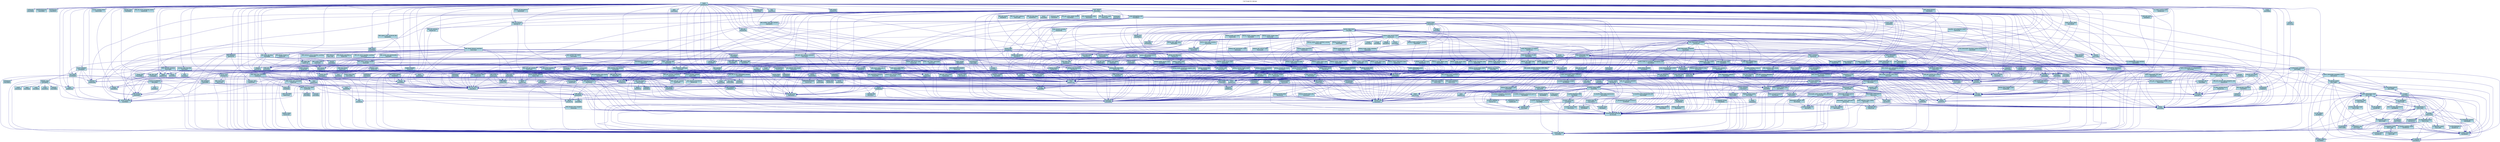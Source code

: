 digraph CallGraph {
    rankdir=TB;
    node [shape=box, style=filled, fillcolor=lightblue];
    edge [color=darkblue, arrowhead=vee];
    
    // Call graph title
    label="Call Graph for objcopy";
    labelloc=t;
    
    "main" [label="main\n0x430250"];
    "setlocale" [label="setlocale\n0x42fd40"];
    "bindtextdomain" [label="bindtextdomain\n0x42f960"];
    "textdomain" [label="textdomain\n0x42f920"];
    "xmalloc_set_program_name" [label="xmalloc_set_program_name\n0x51f250"];
    "expandargv" [label="expandargv\n0x515960"];
    "bfd_init" [label="bfd_init\n0x450340"];
    "set_default_bfd_target" [label="set_default_bfd_target\n0x44a4a0"];
    "dcgettext" [label="dcgettext\n0x42f990"];
    "create_symbol_htab" [label="create_symbol_htab\n0x433590"];
    "fatal" [label="fatal\n0x44a310"];
    "htab_create_alloc" [label="htab_create_alloc\n0x519e30"];
    "xatexit" [label="xatexit\n0x51f1a0"];
    "getopt_long" [label="getopt_long\n0x42f9e0"];
    "bfd_set_error_program_name" [label="bfd_set_error_program_name\n0x4502f0"];
    "copy_usage" [label="copy_usage\n0x434000"];
    "display_info" [label="display_info\n0x44a740"];
    "add_specific_symbols" [label="add_specific_symbols\n0x433d80"];
    "parse_vma" [label="parse_vma\n0x44ad70"];
    "__isoc23_strtol" [label="__isoc23_strtol\n0x42fc00"];
    "fopen" [label="fopen\n0x600358"];
    "init_section_add" [label="init_section_add\n0x4345e0"];
    "__isoc23_strtoul" [label="__isoc23_strtoul\n0x600060"];
    "htab_find_slot" [label="htab_find_slot\n0x51a3c0"];
    "strcmp" [label="strcmp\n0x42fb40"];
    "strchr" [label="strchr\n0x42f9f0"];
    "find_section_list" [label="find_section_list\n0x4338a0"];
    "bfd_scan_arch" [label="bfd_scan_arch\n0x44fb30"];
    "xmalloc" [label="xmalloc\n0x51f310"];
    "strcasecmp" [label="strcasecmp\n0x600080"];
    "print_version" [label="print_version\n0x44b280"];
    "section_add_load_file" [label="section_add_load_file\n0x4336a0"];
    "strncmp" [label="strncmp\n0x42f870"];
    "xexit" [label="xexit\n0x51f230"];
    "power_of_two.part.0" [label="power_of_two.part.0\n0x4345b0"];
    "__errno_location" [label="__errno_location\n0x42f840"];
    "xstrdup" [label="xstrdup\n0x51f3e0"];
    "strerror" [label="strerror\n0x6003b8"];
    "getc" [label="getc\n0x42feb0"];
    "non_fatal" [label="non_fatal\n0x44a3c0"];
    "__strncpy_chk" [label="__strncpy_chk\n0x6002e0"];
    "unlink_if_ordinary" [label="unlink_if_ordinary\n0x51f0d0"];
    "close" [label="close\n0x6001c0"];
    "strlen" [label="strlen\n0x42f9a0"];
    "xstrndup" [label="xstrndup\n0x51f460"];
    "free" [label="free\n0x42f770"];
    "strncasecmp" [label="strncasecmp\n0x6002a8"];
    "parse_flags" [label="parse_flags\n0x433ac0"];
    "fclose" [label="fclose\n0x42f930"];
    "__strcpy_chk" [label="__strcpy_chk\n0x42fd00"];
    "add_redefine_and_check" [label="add_redefine_and_check\n0x4337b0"];
    "startswith" [label="startswith\n0x48f5e0"];
    "xrealloc" [label="xrealloc\n0x51f390"];
    "make_tempname" [label="make_tempname\n0x44acd0"];
    "filename_cmp" [label="filename_cmp\n0x5196e0"];
    "convert_efi_target" [label="convert_efi_target\n0x434170"];
    "dup" [label="dup\n0x42fa10"];
    "get_file_size" [label="get_file_size\n0x44ade0"];
    "bfd_openr" [label="bfd_openr\n0x45a370"];
    "smart_rename" [label="smart_rename\n0x438b00"];
    "bfd_nonfatal_message" [label="bfd_nonfatal_message\n0x44afe0"];
    "bfd_stat" [label="bfd_stat\n0x452680"];
    "bfd_close" [label="bfd_close\n0x4599d0"];
    "bfd_check_format" [label="bfd_check_format\n0x456e60"];
    "bfd_check_format_matches" [label="bfd_check_format_matches\n0x455da0"];
    "bfd_get_error" [label="bfd_get_error\n0x450050"];
    "bfd_openw" [label="bfd_openw\n0x45a6f0"];
    "bfd_fdopenw" [label="bfd_fdopenw\n0x45a530"];
    "bfd_plugin_target_p" [label="bfd_plugin_target_p\n0x4f2140"];
    "make_tempdir" [label="make_tempdir\n0x44ad20"];
    "bfd_set_error" [label="bfd_set_error\n0x4506c0"];
    "copy_object" [label="copy_object\n0x4356b0"];
    "copy_unknown_file" [label="copy_unknown_file\n0x4342f0"];
    "list_matching_formats" [label="list_matching_formats\n0x44a500"];
    "bfd_close_all_done" [label="bfd_close_all_done\n0x4598f0"];
    "bfd_openr_next_archived_file" [label="bfd_openr_next_archived_file\n0x44c950"];
    "bfd_set_format" [label="bfd_set_format\n0x456e70"];
    "is_valid_archive_path" [label="is_valid_archive_path\n0x44b1d0"];
    "concat" [label="concat\n0x515fb0"];
    "stat" [label="stat\n0x600260"];
    "lbasename" [label="lbasename\n0x51a9b0"];
    "rmdir" [label="rmdir\n0x42f980"];
    "unlink" [label="unlink\n0x42f850"];
    "UnresolvableCallTarget" [label="UnresolvableCallTarget\n0x701058"];
    "bfd_get_arch" [label="bfd_get_arch\n0x44fd20"];
    "set_times" [label="set_times\n0x438a60"];
    "sbrk" [label="sbrk\n0x600210"];
    "__stack_chk_fail" [label="__stack_chk_fail\n0x42f9b0"];
    "__fprintf_chk" [label="__fprintf_chk\n0x42fe50"];
    "fseek" [label="fseek\n0x42fca0"];
    "ftell" [label="ftell\n0x42fb90"];
    "fread" [label="fread\n0x6000e8"];
    "buildargv" [label="buildargv\n0x515590"];
    "ferror" [label="ferror\n0x42f8c0"];
    "dupargv" [label="dupargv\n0x5154a0"];
    "__memmove_chk" [label="__memmove_chk\n0x600230"];
    "memcpy" [label="memcpy\n0x42fbe0"];
    "bfd_set_default_target" [label="bfd_set_default_target\n0x45ccd0"];
    "bfd_errmsg" [label="bfd_errmsg\n0x450060"];
    "report" [label="report\n0x44a2a0"];
    "htab_create_typed_alloc" [label="htab_create_typed_alloc\n0x519d70"];
    "malloc" [label="malloc\n0x42fc50"];
    "list_supported_targets" [label="list_supported_targets\n0x44a5a0"];
    "exit" [label="exit\n0x42fe30"];
    "__printf_chk" [label="__printf_chk\n0x42fd50"];
    "make_temp_file" [label="make_temp_file\n0x51b8e0"];
    "bfd_iterate_over_targets" [label="bfd_iterate_over_targets\n0x45cfa0"];
    "bfd_printable_arch_mach" [label="bfd_printable_arch_mach\n0x44fdc0"];
    "getenv" [label="getenv\n0x600058"];
    "putc" [label="putc\n0x42fb50"];
    "fputs" [label="fputs\n0x42fa40"];
    "__fread_chk" [label="__fread_chk\n0x42fd80"];
    "bfd_scan_vma" [label="bfd_scan_vma\n0x451c60"];
    "fnmatch" [label="fnmatch\n0x6001a0"];
    "bfd_default_scan" [label="bfd_default_scan\n0x44f6e0"];
    "xmalloc_failed" [label="xmalloc_failed\n0x51f290"];
    "feof" [label="feof\n0x42fba0"];
    "lstat" [label="lstat\n0x42fb10"];
    "strnlen" [label="strnlen\n0x42fa70"];
    "strdup" [label="strdup\n0x42fe70"];
    "htab_find" [label="htab_find\n0x51a1a0"];
    "realloc" [label="realloc\n0x6002f0"];
    "template_in_dir" [label="template_in_dir\n0x449f20"];
    "mkstemp" [label="mkstemp\n0x42fc90"];
    "__memcpy_chk" [label="__memcpy_chk\n0x42fb80"];
    "simple_copy" [label="simple_copy\n0x438900"];
    "fflush" [label="fflush\n0x42fc70"];
    "bfd_get_archive_filename" [label="bfd_get_archive_filename\n0x44af00"];
    "fwrite" [label="fwrite\n0x600398"];
    "__vfprintf_chk" [label="__vfprintf_chk\n0x42f820"];
    "bfd_set_lto_type" [label="bfd_set_lto_type\n0x455ae0"];
    "bfd_malloc" [label="bfd_malloc\n0x457da0"];
    "bfd_cache_set_uncloseable" [label="bfd_cache_set_uncloseable\n0x4f3680"];
    "bfd_lock" [label="bfd_lock\n0x450440"];
    "_bfd_set_error_handler_caching" [label="_bfd_set_error_handler_caching\n0x4502b0"];
    "bfd_alloc" [label="bfd_alloc\n0x457f20"];
    "bfd_hash_table_init" [label="bfd_hash_table_init\n0x457020"];
    "_bfd_restore_error_handler_caching" [label="_bfd_restore_error_handler_caching\n0x4502e0"];
    "bfd_hash_table_free" [label="bfd_hash_table_free\n0x457030"];
    "bfd_seek" [label="bfd_seek\n0x452700"];
    "print_and_clear_messages" [label="print_and_clear_messages\n0x455c40"];
    "bfd_cache_close" [label="bfd_cache_close\n0x4f35b0"];
    "bfd_unlock" [label="bfd_unlock\n0x450470"];
    "bfd_release" [label="bfd_release\n0x457fd0"];
    "bfd_plugin_specified_p" [label="bfd_plugin_specified_p\n0x4f2100"];
    "bfd_open_file" [label="bfd_open_file\n0x4f37e0"];
    "bfd_section_list_clear" [label="bfd_section_list_clear\n0x45aab0"];
    "bfd_assert" [label="bfd_assert\n0x450580"];
    "_bfd_new_bfd" [label="_bfd_new_bfd\n0x4596f0"];
    "bfd_find_target" [label="bfd_find_target\n0x45cd20"];
    "_bfd_delete_bfd" [label="_bfd_delete_bfd\n0x458c60"];
    "bfd_set_filename" [label="bfd_set_filename\n0x45a160"];
    "bfd_fdopenr" [label="bfd_fdopenr\n0x45a490"];
    "mkdtemp" [label="mkdtemp\n0x42fd20"];
    "_bfd_abort" [label="_bfd_abort\n0x4505d0"];
    "bfd_get_mach" [label="bfd_get_mach\n0x44fd30"];
    "bfd_set_start_address" [label="bfd_set_start_address\n0x451a60"];
    "bfd_set_file_flags" [label="bfd_set_file_flags\n0x450520"];
    "is_strip_section.isra.0" [label="is_strip_section.isra.0\n0x4349e0"];
    "bfd_get_section_by_name" [label="bfd_get_section_by_name\n0x45aaf0"];
    "check_new_section_flags" [label="check_new_section_flags\n0x4335f0"];
    "is_mergeable_note_section" [label="is_mergeable_note_section\n0x434990"];
    "bfd_set_section_size" [label="bfd_set_section_size\n0x45b1d0"];
    "bfd_make_section_with_flags" [label="bfd_make_section_with_flags\n0x45afe0"];
    "read_debugging_info" [label="read_debugging_info\n0x438dc0"];
    "bfd_create_gnu_debuglink_section" [label="bfd_create_gnu_debuglink_section\n0x459e90"];
    "bfd_malloc_and_get_section" [label="bfd_malloc_and_get_section\n0x45b410"];
    "bfd_convert_section_setup" [label="bfd_convert_section_setup\n0x453420"];
    "__stpcpy_chk" [label="__stpcpy_chk\n0x600288"];
    "qsort" [label="qsort\n0x42f8d0"];
    "bfd_get_full_section_contents" [label="bfd_get_full_section_contents\n0x4538a0"];
    "bfd_make_section_anyway_with_flags" [label="bfd_make_section_anyway_with_flags\n0x45af30"];
    "filter_symbols" [label="filter_symbols\n0x434c00"];
    "htab_elements" [label="htab_elements\n0x519c90"];
    "__memset_chk" [label="__memset_chk\n0x42fe20"];
    "bfd_get_reloc_upper_bound" [label="bfd_get_reloc_upper_bound\n0x4504a0"];
    "xcalloc" [label="xcalloc\n0x51f340"];
    "bfd_octets_per_byte" [label="bfd_octets_per_byte\n0x44fe20"];
    "bfd_canonicalize_reloc" [label="bfd_canonicalize_reloc\n0x4504e0"];
    "bfd_set_symtab" [label="bfd_set_symtab\n0x45b7a0"];
    "write_stabs_in_sections_debugging_info" [label="write_stabs_in_sections_debugging_info\n0x449bb0"];
    "bfd_set_section_contents" [label="bfd_set_section_contents\n0x45b210"];
    "skip_section" [label="skip_section\n0x434b50"];
    "bfd_fill_in_gnu_debuglink_section" [label="bfd_fill_in_gnu_debuglink_section\n0x459f30"];
    "bfd_alt_mach_code" [label="bfd_alt_mach_code\n0x451eb0"];
    "bfd_group_signature" [label="bfd_group_signature\n0x452200"];
    "bfd_xalloc" [label="bfd_xalloc\n0x44a480"];
    "bfd_convert_section_contents" [label="bfd_convert_section_contents\n0x453600"];
    "htab_traverse" [label="htab_traverse\n0x51a510"];
    "memcmp" [label="memcmp\n0x42fb20"];
    "bfd_nonfatal" [label="bfd_nonfatal\n0x44a010"];
    "bfd_read" [label="bfd_read\n0x4528b0"];
    "chmod" [label="chmod\n0x42fd70"];
    "bfd_write" [label="bfd_write\n0x452a10"];
    "umask" [label="umask\n0x42fbb0"];
    "utimensat" [label="utimensat\n0x42f800"];
    "find_target" [label="find_target\n0x45cb90"];
    "higher_prime_index" [label="higher_prime_index\n0x5199d0"];
    "bfd_target_list" [label="bfd_target_list\n0x45cf20"];
    "fputc" [label="fputc\n0x6001e0"];
    "strrchr" [label="strrchr\n0x42fa00"];
    "lseek" [label="lseek\n0x42fa20"];
    "open" [label="open\n0x42fda0"];
    "read" [label="read\n0x42fb00"];
    "write" [label="write\n0x42f910"];
    "fchmod" [label="fchmod\n0x42fd60"];
    "__sprintf_chk" [label="__sprintf_chk\n0x42fed0"];
    "bfd_get_section_contents" [label="bfd_get_section_contents\n0x45b2e0"];
    "bfd_cache_lookup_worker" [label="bfd_cache_lookup_worker\n0x4f2eb0"];
    "_objalloc_alloc" [label="_objalloc_alloc\n0x51b950"];
    "objalloc_free" [label="objalloc_free\n0x51ba30"];
    "_bfd_error_handler" [label="_bfd_error_handler\n0x451620"];
    "bfd_cache_delete" [label="bfd_cache_delete\n0x4f2b30"];
    "_bfd_open_file_unlocked" [label="_bfd_open_file_unlocked\n0x4f2d10"];
    "memset" [label="memset\n0x42fa60"];
    "bfd_zmalloc" [label="bfd_zmalloc\n0x457ed0"];
    "objalloc_create" [label="objalloc_create\n0x51b8f0"];
    "bfd_hash_table_init_n" [label="bfd_hash_table_init_n\n0x456f40"];
    "munmap" [label="munmap\n0x42fd30"];
    "fcntl" [label="fcntl\n0x6000f8"];
    "_exit" [label="_exit\n0x42f890"];
    "is_strip_section_1.isra.0" [label="is_strip_section_1.isra.0\n0x434770"];
    "bfd_hash_lookup" [label="bfd_hash_lookup\n0x457230"];
    "debug_init" [label="debug_init\n0x43b0a0"];
    "debug_set_filename" [label="debug_set_filename\n0x43b120"];
    "finish_stab" [label="finish_stab\n0x443fd0"];
    "parse_coff" [label="parse_coff\n0x446020"];
    "start_stab" [label="start_stab\n0x443f30"];
    "save_stab" [label="save_stab\n0x438bb0"];
    "parse_stab" [label="parse_stab\n0x4440e0"];
    "stab_context" [label="stab_context\n0x438c20"];
    "_bfd_elf_convert_gnu_property_size" [label="_bfd_elf_convert_gnu_property_size\n0x455970"];
    "bfd_get_compression_header_size" [label="bfd_get_compression_header_size\n0x4533c0"];
    "bfd_section_size_insane" [label="bfd_section_size_insane\n0x45b480"];
    "decompress_contents.isra.0" [label="decompress_contents.isra.0\n0x453100"];
    "bfd_section_hash_newfunc" [label="bfd_section_hash_newfunc\n0x45a9e0"];
    "create_new_symbol" [label="create_new_symbol\n0x434490"];
    "bfd_decode_symclass" [label="bfd_decode_symclass\n0x45b950"];
    "bfd_is_local_label" [label="bfd_is_local_label\n0x45b760"];
    "calloc" [label="calloc\n0x42f780"];
    "stab_write_symbol" [label="stab_write_symbol\n0x446b90"];
    "debug_write" [label="debug_write\n0x43d0d0"];
    "_bfd_real_fopen" [label="_bfd_real_fopen\n0x452540"];
    "bfd_fatal" [label="bfd_fatal\n0x44a280"];
    "memmove" [label="memmove\n0x42fd90"];
    "htab_expand" [label="htab_expand\n0x519a70"];
    "abort" [label="abort\n0x42f830"];
    "_bfd_real_fseek" [label="_bfd_real_fseek\n0x452530"];
    "error_handler_fprintf" [label="error_handler_fprintf\n0x4517b0"];
    "error_handler_sprintf" [label="error_handler_sprintf\n0x451490"];
    "bfd_cache_max_open" [label="bfd_cache_max_open\n0x4f2a90"];
    "close_one" [label="close_one\n0x4f2be0"];
    "_bfd_cache_init_unlocked" [label="_bfd_cache_init_unlocked\n0x4f2c50"];
    "is_dwo_section.isra.0" [label="is_dwo_section.isra.0\n0x434720"];
    "debug_make_undefined_tagged_type" [label="debug_make_undefined_tagged_type\n0x43ca80"];
    "debug_record_variable" [label="debug_record_variable\n0x43bc80"];
    "debug_end_function" [label="debug_end_function\n0x43b510"];
    "bfd_coff_get_syment" [label="bfd_coff_get_syment\n0x452e00"];
    "bfd_coff_get_auxent" [label="bfd_coff_get_auxent\n0x452ea0"];
    "parse_coff_type" [label="parse_coff_type\n0x4454f0"];
    "parse_coff_symbol.isra.0" [label="parse_coff_symbol.isra.0\n0x445350"];
    "debug_start_block" [label="debug_start_block\n0x43b5a0"];
    "debug_end_block" [label="debug_end_block\n0x43b670"];
    "debug_record_function" [label="debug_record_function\n0x43b2c0"];
    "debug_record_line" [label="debug_record_line\n0x43b6f0"];
    "debug_xalloc" [label="debug_xalloc\n0x43b0f0"];
    "parse_stab_type" [label="parse_stab_type\n0x43ff60"];
    "stab_record_variable" [label="stab_record_variable\n0x43d7d0"];
    "debug_record_label" [label="debug_record_label\n0x43bc40"];
    "debug_record_parameter" [label="debug_record_parameter\n0x43b430"];
    "debug_record_int_const" [label="debug_record_int_const\n0x43b8c0"];
    "strtod" [label="strtod\n0x42f8f0"];
    "debug_make_function_type" [label="debug_make_function_type\n0x43c190"];
    "debug_name_type" [label="debug_name_type\n0x43c7a0"];
    "debug_record_float_const" [label="debug_record_float_const\n0x43b9d0"];
    "bad_stab" [label="bad_stab\n0x43d280"];
    "debug_make_pointer_type" [label="debug_make_pointer_type\n0x43c130"];
    "debug_tag_type" [label="debug_tag_type\n0x43c8f0"];
    "debug_record_typed_const" [label="debug_record_typed_const\n0x43baf0"];
    "bfd_get_stab_name" [label="bfd_get_stab_name\n0x45b540"];
    "bfd_get_file_size" [label="bfd_get_file_size\n0x452c00"];
    "uncompress2" [label="uncompress2\n0x5014b0"];
    "bfd_hash_allocate" [label="bfd_hash_allocate\n0x457560"];
    "bfd_hash_newfunc" [label="bfd_hash_newfunc\n0x457620"];
    "memchr" [label="memchr\n0x42fae0"];
    "debug_write_linenos" [label="debug_write_linenos\n0x4396e0"];
    "debug_write_name" [label="debug_write_name\n0x43ad20"];
    "fopen64" [label="fopen64\n0x42fbc0"];
    "fileno" [label="fileno\n0x42fc10"];
    "_bfd_doprnt_scan.isra.0" [label="_bfd_doprnt_scan.isra.0\n0x4507a0"];
    "_bfd_doprnt.isra.0" [label="_bfd_doprnt.isra.0\n0x450d30"];
    "getrlimit" [label="getrlimit\n0x42fe60"];
    "sysconf" [label="sysconf\n0x42fdd0"];
    "_bfd_real_ftell" [label="_bfd_real_ftell\n0x452520"];
    "coff_get_slot" [label="coff_get_slot\n0x4452d0"];
    "debug_make_void_type" [label="debug_make_void_type\n0x43be90"];
    "debug_make_int_type" [label="debug_make_int_type\n0x43bec0"];
    "debug_make_float_type" [label="debug_make_float_type\n0x43bf00"];
    "debug_make_struct_type" [label="debug_make_struct_type\n0x43bf90"];
    "debug_make_enum_type" [label="debug_make_enum_type\n0x43c0d0"];
    "parse_coff_struct_type" [label="parse_coff_struct_type\n0x445cd0"];
    "parse_stab_type_number" [label="parse_stab_type_number\n0x43e390"];
    "stab_find_type" [label="stab_find_type\n0x43d370"];
    "parse_stab_struct_type" [label="parse_stab_struct_type\n0x441a50"];
    "debug_make_const_type" [label="debug_make_const_type\n0x43c540"];
    "parse_number" [label="parse_number\n0x43e2d0"];
    "debug_make_set_type" [label="debug_make_set_type\n0x43c390"];
    "debug_make_volatile_type" [label="debug_make_volatile_type\n0x43c580"];
    "debug_make_reference_type" [label="debug_make_reference_type\n0x43c220"];
    "stab_find_slot" [label="stab_find_slot\n0x43d2c0"];
    "debug_record_type_size" [label="debug_record_type_size\n0x43cb20"];
    "debug_make_method_type" [label="debug_make_method_type\n0x43c4a0"];
    "debug_make_offset_type" [label="debug_make_offset_type\n0x43c420"];
    "debug_find_named_type" [label="debug_find_named_type\n0x43cb90"];
    "debug_make_complex_type" [label="debug_make_complex_type\n0x43bf60"];
    "stab_find_tagged_type" [label="stab_find_tagged_type\n0x43d870"];
    "debug_get_type_kind" [label="debug_get_type_kind\n0x43cd90"];
    "debug_make_array_type" [label="debug_make_array_type\n0x43c2e0"];
    "debug_make_range_type" [label="debug_make_range_type\n0x43c260"];
    "debug_xzalloc" [label="debug_xzalloc\n0x43b100"];
    "inflateInit_" [label="inflateInit_\n0x502840"];
    "inflate" [label="inflate\n0x502900"];
    "inflateEnd" [label="inflateEnd\n0x504820"];
    "debug_make_field" [label="debug_make_field\n0x43c610"];
    "debug_make_object_type" [label="debug_make_object_type\n0x43c010"];
    "debug_get_type_name" [label="debug_get_type_name\n0x43cdd0"];
    "debug_make_baseclass" [label="debug_make_baseclass\n0x43c5c0"];
    "debug_make_static_member" [label="debug_make_static_member\n0x43c660"];
    "debug_get_parameter_types" [label="debug_get_parameter_types\n0x43cee0"];
    "debug_make_method_variant" [label="debug_make_method_variant\n0x43c6e0"];
    "debug_get_return_type" [label="debug_get_return_type\n0x43ce90"];
    "debug_make_static_method_variant" [label="debug_make_static_method_variant\n0x43c740"];
    "debug_make_method" [label="debug_make_method\n0x43c6b0"];
    "cplus_demangle_v3_components" [label="cplus_demangle_v3_components\n0x5165b0"];
    "stab_demangle_v3_arglist" [label="stab_demangle_v3_arglist\n0x43e110"];
    "strspn" [label="strspn\n0x42fab0"];
    "stab_demangle_function_name.constprop.0" [label="stab_demangle_function_name.constprop.0\n0x43fa60"];
    "strstr" [label="strstr\n0x6003d8"];
    "strcpy" [label="strcpy\n0x42f8a0"];
    "stpcpy" [label="stpcpy\n0x42f970"];
    "stab_demangle_args" [label="stab_demangle_args\n0x43fb20"];
    "stab_demangle_template" [label="stab_demangle_template\n0x43e460"];
    "strcat" [label="strcat\n0x42fe00"];
    "stab_demangle_qualified" [label="stab_demangle_qualified\n0x43ea50"];
    "debug_find_tagged_type" [label="debug_find_tagged_type\n0x43ccd0"];
    "debug_make_indirect_type" [label="debug_make_indirect_type\n0x43be30"];
    "debug_get_real_type" [label="debug_get_real_type\n0x439780"];
    "inflateStateCheck" [label="inflateStateCheck\n0x502530"];
    "adler32" [label="adler32\n0x501b90"];
    "inflate_fast" [label="inflate_fast\n0x5057c0"];
    "updatewindow" [label="updatewindow\n0x502400"];
    "inflate_table" [label="inflate_table\n0x505240"];
    "crc32" [label="crc32\n0x5022b0"];
    "cplus_demangle_init_info" [label="cplus_demangle_init_info\n0x515270"];
    "cplus_demangle_mangled_name" [label="cplus_demangle_mangled_name\n0x514550"];
    "cplus_demangle_type" [label="cplus_demangle_type\n0x5111f0"];
    "stab_demangle_v3_arg" [label="stab_demangle_v3_arg\n0x43d990"];
    "stab_demangle_type" [label="stab_demangle_type\n0x43ee70"];
    "stab_demangle_get_count" [label="stab_demangle_get_count\n0x43d200"];
    "cplus_demangle" [label="cplus_demangle\n0x5083f0"];
    "debug_get_fields" [label="debug_get_fields\n0x43cfa0"];
    "debug_get_field_type" [label="debug_get_field_type\n0x43cff0"];
    "d_special_name" [label="d_special_name\n0x513d80"];
    "d_encoding.part.0" [label="d_encoding.part.0\n0x513b90"];
    "d_make_name" [label="d_make_name\n0x508600"];
    "d_make_comp" [label="d_make_comp\n0x508500"];
    "next_is_type_qual.isra.0" [label="next_is_type_qual.isra.0\n0x508b30"];
    "d_cv_qualifiers" [label="d_cv_qualifiers\n0x513190"];
    "d_function_type" [label="d_function_type\n0x512830"];
    "d_template_param" [label="d_template_param\n0x508e60"];
    "d_source_name" [label="d_source_name\n0x509220"];
    "d_expression_1" [label="d_expression_1\n0x5128d0"];
    "d_template_args_1" [label="d_template_args_1\n0x5133d0"];
    "d_number" [label="d_number\n0x508650"];
    "cplus_demangle_print" [label="cplus_demangle_print\n0x515170"];
    "debug_make_bool_type" [label="debug_make_bool_type\n0x43bf30"];
    "rust_demangle" [label="rust_demangle\n0x51e840"];
    "cplus_demangle_v3" [label="cplus_demangle_v3\n0x5152c0"];
    "java_demangle_v3" [label="java_demangle_v3\n0x515350"];
    "d_name" [label="d_name\n0x5136c0"];
    "d_call_offset" [label="d_call_offset\n0x5086f0"];
    "d_template_arg" [label="d_template_arg\n0x514ab0"];
    "d_maybe_module_name" [label="d_maybe_module_name\n0x509550"];
    "d_bare_function_type" [label="d_bare_function_type\n0x5127b0"];
    "d_parmlist" [label="d_parmlist\n0x511e90"];
    "d_ref_qualifier" [label="d_ref_qualifier\n0x508760"];
    "d_operator_name" [label="d_operator_name\n0x511fb0"];
    "d_unqualified_name" [label="d_unqualified_name\n0x512150"];
    "d_prefix" [label="d_prefix\n0x513530"];
    "d_exprlist" [label="d_exprlist\n0x5130a0"];
    "cplus_demangle_print_callback" [label="cplus_demangle_print_callback\n0x514b40"];
    "rust_demangle_callback" [label="rust_demangle_callback\n0x51e4b0"];
    "str_buf_reserve" [label="str_buf_reserve\n0x51bd90"];
    "d_demangle_callback" [label="d_demangle_callback\n0x514d00"];
    "d_substitution" [label="d_substitution\n0x509310"];
    "d_discriminator" [label="d_discriminator\n0x5087c0"];
    "d_template_head" [label="d_template_head\n0x511df0"];
    "d_count_templates_scopes" [label="d_count_templates_scopes\n0x508840"];
    "d_print_comp" [label="d_print_comp\n0x50ed10"];
    "demangle_path.part.0" [label="demangle_path.part.0\n0x51dcf0"];
    "parse_ident" [label="parse_ident\n0x51c060"];
    "print_ident" [label="print_ident\n0x51c650"];
    "print_str.part.0.isra.0" [label="print_str.part.0.isra.0\n0x51be30"];
    "d_template_parm" [label="d_template_parm\n0x511cf0"];
    "d_print_comp_inner" [label="d_print_comp_inner\n0x5095f0"];
    "parse_integer_62" [label="parse_integer_62\n0x51bf70"];
    "demangle_type" [label="demangle_type\n0x51d340"];
    "__snprintf_chk" [label="__snprintf_chk\n0x42f7e0"];
    "demangle_generic_arg" [label="demangle_generic_arg\n0x51dc80"];
    "d_print_function_type" [label="d_print_function_type\n0x50f9d0"];
    "d_append_string" [label="d_append_string\n0x508c60"];
    "d_find_pack" [label="d_find_pack\n0x508d50"];
    "d_print_subexpr" [label="d_print_subexpr\n0x510710"];
    "d_append_char" [label="d_append_char\n0x508b90"];
    "d_print_expr_op" [label="d_print_expr_op\n0x510610"];
    "d_print_mod" [label="d_print_mod\n0x50edc0"];
    "d_maybe_print_fold_expression" [label="d_maybe_print_fold_expression\n0x510910"];
    "d_lookup_template_argument" [label="d_lookup_template_argument\n0x508c00"];
    "d_print_array_type" [label="d_print_array_type\n0x5102c0"];
    "d_maybe_print_designated_init" [label="d_maybe_print_designated_init\n0x510dd0"];
    "d_index_template_argument.part.0" [label="d_index_template_argument.part.0\n0x5089e0"];
    "d_pack_length" [label="d_pack_length\n0x5089b0"];
    "d_print_lambda_parm_name" [label="d_print_lambda_parm_name\n0x508fe0"];
    "basic_type" [label="basic_type\n0x51bc20"];
    "demangle_binder.part.0" [label="demangle_binder.part.0\n0x51c460"];
    "print_lifetime_from_index" [label="print_lifetime_from_index\n0x51c2f0"];
    "demangle_const.part.0" [label="demangle_const.part.0\n0x51cec0"];
    "demangle_path_maybe_open_generics" [label="demangle_path_maybe_open_generics\n0x51e330"];
    "d_print_mod_list" [label="d_print_mod_list\n0x50fde0"];
    "is_designated_init.part.0.isra.0" [label="is_designated_init.part.0.isra.0\n0x508af0"];
    "parse_hex_nibbles" [label="parse_hex_nibbles\n0x51be90"];
    "demangle_const_uint.part.0" [label="demangle_const_uint.part.0\n0x51c550"];
    
    "main" -> "setlocale";
    "main" -> "bindtextdomain";
    "main" -> "textdomain";
    "main" -> "xmalloc_set_program_name";
    "main" -> "expandargv";
    "main" -> "bfd_init";
    "main" -> "set_default_bfd_target";
    "main" -> "dcgettext";
    "main" -> "create_symbol_htab";
    "main" -> "fatal";
    "main" -> "htab_create_alloc";
    "main" -> "xatexit";
    "main" -> "getopt_long";
    "main" -> "bfd_set_error_program_name";
    "main" -> "copy_usage";
    "main" -> "display_info";
    "main" -> "add_specific_symbols";
    "main" -> "parse_vma";
    "main" -> "__isoc23_strtol";
    "main" -> "fopen";
    "main" -> "init_section_add";
    "main" -> "__isoc23_strtoul";
    "main" -> "htab_find_slot";
    "main" -> "strcmp";
    "main" -> "strchr";
    "main" -> "find_section_list";
    "main" -> "bfd_scan_arch";
    "main" -> "xmalloc";
    "main" -> "strcasecmp";
    "main" -> "print_version";
    "main" -> "section_add_load_file";
    "main" -> "strncmp";
    "main" -> "xexit";
    "main" -> "power_of_two.part.0";
    "main" -> "__errno_location";
    "main" -> "xstrdup";
    "main" -> "strerror";
    "main" -> "getc";
    "main" -> "non_fatal";
    "main" -> "__strncpy_chk";
    "main" -> "unlink_if_ordinary";
    "main" -> "close";
    "main" -> "strlen";
    "main" -> "xstrndup";
    "main" -> "free";
    "main" -> "strncasecmp";
    "main" -> "parse_flags";
    "main" -> "fclose";
    "main" -> "__strcpy_chk";
    "main" -> "add_redefine_and_check";
    "main" -> "startswith";
    "main" -> "xrealloc";
    "main" -> "make_tempname";
    "main" -> "filename_cmp";
    "main" -> "convert_efi_target";
    "main" -> "dup";
    "main" -> "get_file_size";
    "main" -> "bfd_openr";
    "main" -> "smart_rename";
    "main" -> "bfd_nonfatal_message";
    "main" -> "bfd_stat";
    "main" -> "bfd_close";
    "main" -> "bfd_check_format";
    "main" -> "bfd_check_format_matches";
    "main" -> "bfd_get_error";
    "main" -> "bfd_openw";
    "main" -> "bfd_fdopenw";
    "main" -> "bfd_plugin_target_p";
    "main" -> "make_tempdir";
    "main" -> "bfd_set_error";
    "main" -> "copy_object";
    "main" -> "copy_unknown_file";
    "main" -> "list_matching_formats";
    "main" -> "bfd_close_all_done";
    "main" -> "bfd_openr_next_archived_file";
    "main" -> "bfd_set_format";
    "main" -> "is_valid_archive_path";
    "main" -> "concat";
    "main" -> "stat";
    "main" -> "lbasename";
    "main" -> "rmdir";
    "main" -> "unlink";
    "main" -> "UnresolvableCallTarget";
    "main" -> "bfd_get_arch";
    "main" -> "set_times";
    "xmalloc_set_program_name" -> "sbrk";
    "expandargv" -> "__stack_chk_fail";
    "expandargv" -> "__fprintf_chk";
    "expandargv" -> "stat";
    "expandargv" -> "xexit";
    "expandargv" -> "fopen";
    "expandargv" -> "fseek";
    "expandargv" -> "ftell";
    "expandargv" -> "fclose";
    "expandargv" -> "xmalloc";
    "expandargv" -> "fread";
    "expandargv" -> "buildargv";
    "expandargv" -> "ferror";
    "expandargv" -> "dupargv";
    "expandargv" -> "free";
    "expandargv" -> "xrealloc";
    "expandargv" -> "__memmove_chk";
    "expandargv" -> "memcpy";
    "bfd_init" -> "free";
    "set_default_bfd_target" -> "bfd_set_default_target";
    "set_default_bfd_target" -> "bfd_get_error";
    "set_default_bfd_target" -> "bfd_errmsg";
    "set_default_bfd_target" -> "dcgettext";
    "set_default_bfd_target" -> "fatal";
    "fatal" -> "report";
    "fatal" -> "xexit";
    "htab_create_alloc" -> "htab_create_typed_alloc";
    "xatexit" -> "malloc";
    "copy_usage" -> "dcgettext";
    "copy_usage" -> "__fprintf_chk";
    "copy_usage" -> "list_supported_targets";
    "copy_usage" -> "exit";
    "display_info" -> "dcgettext";
    "display_info" -> "__printf_chk";
    "display_info" -> "make_temp_file";
    "display_info" -> "bfd_iterate_over_targets";
    "display_info" -> "unlink";
    "display_info" -> "free";
    "display_info" -> "bfd_printable_arch_mach";
    "display_info" -> "strlen";
    "display_info" -> "__stack_chk_fail";
    "display_info" -> "getenv";
    "display_info" -> "__isoc23_strtol";
    "display_info" -> "putc";
    "display_info" -> "strcmp";
    "display_info" -> "fputs";
    "add_specific_symbols" -> "get_file_size";
    "add_specific_symbols" -> "xmalloc";
    "add_specific_symbols" -> "fopen";
    "add_specific_symbols" -> "__errno_location";
    "add_specific_symbols" -> "__fread_chk";
    "add_specific_symbols" -> "strerror";
    "add_specific_symbols" -> "dcgettext";
    "add_specific_symbols" -> "ferror";
    "add_specific_symbols" -> "fatal";
    "add_specific_symbols" -> "fclose";
    "add_specific_symbols" -> "htab_find_slot";
    "add_specific_symbols" -> "non_fatal";
    "parse_vma" -> "bfd_scan_vma";
    "parse_vma" -> "dcgettext";
    "parse_vma" -> "__stack_chk_fail";
    "parse_vma" -> "fatal";
    "init_section_add" -> "strchr";
    "init_section_add" -> "dcgettext";
    "init_section_add" -> "xmalloc";
    "init_section_add" -> "fatal";
    "init_section_add" -> "xstrndup";
    "htab_find_slot" -> "UnresolvableCallTarget";
    "find_section_list" -> "xmalloc";
    "find_section_list" -> "strcmp";
    "find_section_list" -> "fnmatch";
    "find_section_list" -> "dcgettext";
    "find_section_list" -> "fatal";
    "bfd_scan_arch" -> "bfd_default_scan";
    "bfd_scan_arch" -> "UnresolvableCallTarget";
    "xmalloc" -> "malloc";
    "xmalloc" -> "xmalloc_failed";
    "print_version" -> "__printf_chk";
    "print_version" -> "dcgettext";
    "print_version" -> "exit";
    "section_add_load_file" -> "fopen";
    "section_add_load_file" -> "__errno_location";
    "section_add_load_file" -> "xmalloc";
    "section_add_load_file" -> "strerror";
    "section_add_load_file" -> "dcgettext";
    "section_add_load_file" -> "feof";
    "section_add_load_file" -> "fatal";
    "section_add_load_file" -> "xrealloc";
    "section_add_load_file" -> "fread";
    "section_add_load_file" -> "ferror";
    "xexit" -> "exit";
    "xexit" -> "UnresolvableCallTarget";
    "xstrdup" -> "strlen";
    "xstrdup" -> "xmalloc";
    "non_fatal" -> "report";
    "non_fatal" -> "__stack_chk_fail";
    "unlink_if_ordinary" -> "lstat";
    "unlink_if_ordinary" -> "unlink";
    "unlink_if_ordinary" -> "__stack_chk_fail";
    "xstrndup" -> "strnlen";
    "xstrndup" -> "xmalloc";
    "parse_flags" -> "strchr";
    "parse_flags" -> "strlen";
    "parse_flags" -> "strncasecmp";
    "parse_flags" -> "xmalloc";
    "parse_flags" -> "__strncpy_chk";
    "parse_flags" -> "dcgettext";
    "parse_flags" -> "non_fatal";
    "parse_flags" -> "fatal";
    "add_redefine_and_check" -> "xmalloc";
    "add_redefine_and_check" -> "strdup";
    "add_redefine_and_check" -> "htab_find";
    "add_redefine_and_check" -> "dcgettext";
    "add_redefine_and_check" -> "fatal";
    "add_redefine_and_check" -> "htab_find_slot";
    "startswith" -> "strlen";
    "startswith" -> "strncmp";
    "xrealloc" -> "malloc";
    "xrealloc" -> "realloc";
    "xrealloc" -> "xmalloc_failed";
    "make_tempname" -> "template_in_dir";
    "make_tempname" -> "mkstemp";
    "make_tempname" -> "free";
    "make_tempname" -> "bfd_set_error";
    "convert_efi_target" -> "startswith";
    "convert_efi_target" -> "strlen";
    "convert_efi_target" -> "xmalloc";
    "convert_efi_target" -> "__memcpy_chk";
    "convert_efi_target" -> "strcmp";
    "get_file_size" -> "stat";
    "get_file_size" -> "__stack_chk_fail";
    "get_file_size" -> "__errno_location";
    "get_file_size" -> "dcgettext";
    "get_file_size" -> "strerror";
    "get_file_size" -> "non_fatal";
    "smart_rename" -> "simple_copy";
    "smart_rename" -> "set_times";
    "smart_rename" -> "unlink";
    "smart_rename" -> "__errno_location";
    "smart_rename" -> "strerror";
    "smart_rename" -> "dcgettext";
    "smart_rename" -> "non_fatal";
    "bfd_nonfatal_message" -> "bfd_get_error";
    "bfd_nonfatal_message" -> "dcgettext";
    "bfd_nonfatal_message" -> "bfd_errmsg";
    "bfd_nonfatal_message" -> "fflush";
    "bfd_nonfatal_message" -> "fputs";
    "bfd_nonfatal_message" -> "__fprintf_chk";
    "bfd_nonfatal_message" -> "bfd_get_archive_filename";
    "bfd_nonfatal_message" -> "fwrite";
    "bfd_nonfatal_message" -> "__vfprintf_chk";
    "bfd_nonfatal_message" -> "__stack_chk_fail";
    "bfd_stat" -> "bfd_set_error";
    "bfd_stat" -> "UnresolvableCallTarget";
    "bfd_close" -> "UnresolvableCallTarget";
    "bfd_close" -> "bfd_close_all_done";
    "bfd_check_format_matches" -> "bfd_set_error";
    "bfd_check_format_matches" -> "bfd_set_lto_type";
    "bfd_check_format_matches" -> "__stack_chk_fail";
    "bfd_check_format_matches" -> "bfd_malloc";
    "bfd_check_format_matches" -> "bfd_cache_set_uncloseable";
    "bfd_check_format_matches" -> "free";
    "bfd_check_format_matches" -> "bfd_lock";
    "bfd_check_format_matches" -> "_bfd_set_error_handler_caching";
    "bfd_check_format_matches" -> "bfd_alloc";
    "bfd_check_format_matches" -> "bfd_hash_table_init";
    "bfd_check_format_matches" -> "_bfd_restore_error_handler_caching";
    "bfd_check_format_matches" -> "bfd_hash_table_free";
    "bfd_check_format_matches" -> "UnresolvableCallTarget";
    "bfd_check_format_matches" -> "bfd_seek";
    "bfd_check_format_matches" -> "print_and_clear_messages";
    "bfd_check_format_matches" -> "bfd_cache_close";
    "bfd_check_format_matches" -> "bfd_unlock";
    "bfd_check_format_matches" -> "bfd_release";
    "bfd_check_format_matches" -> "bfd_plugin_target_p";
    "bfd_check_format_matches" -> "bfd_plugin_specified_p";
    "bfd_check_format_matches" -> "bfd_open_file";
    "bfd_check_format_matches" -> "memcpy";
    "bfd_check_format_matches" -> "bfd_section_list_clear";
    "bfd_check_format_matches" -> "bfd_assert";
    "bfd_check_format_matches" -> "bfd_get_error";
    "bfd_openw" -> "_bfd_new_bfd";
    "bfd_openw" -> "bfd_find_target";
    "bfd_openw" -> "_bfd_delete_bfd";
    "bfd_openw" -> "bfd_set_filename";
    "bfd_openw" -> "bfd_open_file";
    "bfd_openw" -> "bfd_set_error";
    "bfd_fdopenw" -> "bfd_fdopenr";
    "bfd_fdopenw" -> "close";
    "bfd_fdopenw" -> "_bfd_delete_bfd";
    "bfd_fdopenw" -> "bfd_set_error";
    "make_tempdir" -> "template_in_dir";
    "make_tempdir" -> "mkdtemp";
    "make_tempdir" -> "free";
    "make_tempdir" -> "bfd_set_error";
    "bfd_set_error" -> "_bfd_abort";
    "copy_object" -> "bfd_set_format";
    "copy_object" -> "bfd_get_archive_filename";
    "copy_object" -> "dcgettext";
    "copy_object" -> "bfd_nonfatal_message";
    "copy_object" -> "non_fatal";
    "copy_object" -> "__stack_chk_fail";
    "copy_object" -> "UnresolvableCallTarget";
    "copy_object" -> "bfd_get_arch";
    "copy_object" -> "__printf_chk";
    "copy_object" -> "bfd_get_mach";
    "copy_object" -> "bfd_set_start_address";
    "copy_object" -> "bfd_set_file_flags";
    "copy_object" -> "strncmp";
    "copy_object" -> "free";
    "copy_object" -> "bfd_printable_arch_mach";
    "copy_object" -> "xmalloc";
    "copy_object" -> "is_strip_section.isra.0";
    "copy_object" -> "find_section_list";
    "copy_object" -> "bfd_get_section_by_name";
    "copy_object" -> "check_new_section_flags";
    "copy_object" -> "strcmp";
    "copy_object" -> "is_mergeable_note_section";
    "copy_object" -> "bfd_set_section_size";
    "copy_object" -> "bfd_make_section_with_flags";
    "copy_object" -> "strlen";
    "copy_object" -> "fopen";
    "copy_object" -> "read_debugging_info";
    "copy_object" -> "bfd_create_gnu_debuglink_section";
    "copy_object" -> "bfd_malloc_and_get_section";
    "copy_object" -> "bfd_convert_section_setup";
    "copy_object" -> "__stpcpy_chk";
    "copy_object" -> "qsort";
    "copy_object" -> "bfd_get_full_section_contents";
    "copy_object" -> "__strcpy_chk";
    "copy_object" -> "bfd_set_error";
    "copy_object" -> "bfd_make_section_anyway_with_flags";
    "copy_object" -> "filter_symbols";
    "copy_object" -> "htab_elements";
    "copy_object" -> "__memset_chk";
    "copy_object" -> "fclose";
    "copy_object" -> "fwrite";
    "copy_object" -> "bfd_get_reloc_upper_bound";
    "copy_object" -> "bfd_get_error";
    "copy_object" -> "__errno_location";
    "copy_object" -> "xcalloc";
    "copy_object" -> "bfd_octets_per_byte";
    "copy_object" -> "strerror";
    "copy_object" -> "bfd_canonicalize_reloc";
    "copy_object" -> "bfd_set_symtab";
    "copy_object" -> "write_stabs_in_sections_debugging_info";
    "copy_object" -> "bfd_set_section_contents";
    "copy_object" -> "skip_section";
    "copy_object" -> "bfd_fill_in_gnu_debuglink_section";
    "copy_object" -> "bfd_alt_mach_code";
    "copy_object" -> "bfd_group_signature";
    "copy_object" -> "bfd_xalloc";
    "copy_object" -> "bfd_convert_section_contents";
    "copy_object" -> "fatal";
    "copy_object" -> "htab_find";
    "copy_object" -> "htab_traverse";
    "copy_object" -> "memcpy";
    "copy_object" -> "memcmp";
    "copy_object" -> "__memcpy_chk";
    "copy_unknown_file" -> "bfd_get_archive_filename";
    "copy_unknown_file" -> "bfd_seek";
    "copy_unknown_file" -> "dcgettext";
    "copy_unknown_file" -> "non_fatal";
    "copy_unknown_file" -> "xmalloc";
    "copy_unknown_file" -> "bfd_nonfatal";
    "copy_unknown_file" -> "bfd_read";
    "copy_unknown_file" -> "__printf_chk";
    "copy_unknown_file" -> "chmod";
    "copy_unknown_file" -> "free";
    "copy_unknown_file" -> "bfd_write";
    "copy_unknown_file" -> "bfd_nonfatal_message";
    "list_matching_formats" -> "fflush";
    "list_matching_formats" -> "dcgettext";
    "list_matching_formats" -> "__fprintf_chk";
    "list_matching_formats" -> "free";
    "bfd_close_all_done" -> "UnresolvableCallTarget";
    "bfd_close_all_done" -> "_bfd_delete_bfd";
    "bfd_close_all_done" -> "__stack_chk_fail";
    "bfd_close_all_done" -> "stat";
    "bfd_close_all_done" -> "umask";
    "bfd_close_all_done" -> "chmod";
    "bfd_openr_next_archived_file" -> "bfd_set_error";
    "bfd_set_format" -> "bfd_set_error";
    "bfd_set_format" -> "UnresolvableCallTarget";
    "concat" -> "xmalloc";
    "concat" -> "strlen";
    "concat" -> "__stack_chk_fail";
    "concat" -> "__memcpy_chk";
    "set_times" -> "utimensat";
    "set_times" -> "__errno_location";
    "set_times" -> "__stack_chk_fail";
    "set_times" -> "strerror";
    "set_times" -> "dcgettext";
    "set_times" -> "non_fatal";
    "buildargv" -> "strlen";
    "buildargv" -> "xmalloc";
    "buildargv" -> "xrealloc";
    "buildargv" -> "free";
    "buildargv" -> "xstrdup";
    "buildargv" -> "strchr";
    "dupargv" -> "xmalloc";
    "dupargv" -> "xstrdup";
    "bfd_set_default_target" -> "find_target";
    "bfd_set_default_target" -> "strcmp";
    "bfd_errmsg" -> "__errno_location";
    "report" -> "fflush";
    "report" -> "__fprintf_chk";
    "report" -> "__vfprintf_chk";
    "htab_create_typed_alloc" -> "higher_prime_index";
    "htab_create_typed_alloc" -> "UnresolvableCallTarget";
    "list_supported_targets" -> "dcgettext";
    "list_supported_targets" -> "__fprintf_chk";
    "list_supported_targets" -> "bfd_target_list";
    "list_supported_targets" -> "fputc";
    "bfd_iterate_over_targets" -> "UnresolvableCallTarget";
    "bfd_default_scan" -> "strcasecmp";
    "bfd_default_scan" -> "strchr";
    "bfd_default_scan" -> "strlen";
    "bfd_default_scan" -> "strncasecmp";
    "xmalloc_failed" -> "sbrk";
    "xmalloc_failed" -> "__fprintf_chk";
    "xmalloc_failed" -> "xexit";
    "htab_find" -> "UnresolvableCallTarget";
    "template_in_dir" -> "strrchr";
    "template_in_dir" -> "xmalloc";
    "template_in_dir" -> "__memcpy_chk";
    "simple_copy" -> "lseek";
    "simple_copy" -> "__stack_chk_fail";
    "simple_copy" -> "open";
    "simple_copy" -> "__errno_location";
    "simple_copy" -> "close";
    "simple_copy" -> "read";
    "simple_copy" -> "write";
    "simple_copy" -> "fchmod";
    "bfd_get_archive_filename" -> "strlen";
    "bfd_get_archive_filename" -> "__sprintf_chk";
    "bfd_get_archive_filename" -> "xmalloc";
    "bfd_get_archive_filename" -> "free";
    "bfd_set_lto_type" -> "__stack_chk_fail";
    "bfd_set_lto_type" -> "strcmp";
    "bfd_set_lto_type" -> "strncmp";
    "bfd_set_lto_type" -> "bfd_get_section_contents";
    "bfd_malloc" -> "bfd_set_error";
    "bfd_malloc" -> "malloc";
    "bfd_cache_set_uncloseable" -> "bfd_lock";
    "bfd_cache_set_uncloseable" -> "bfd_unlock";
    "bfd_cache_set_uncloseable" -> "bfd_cache_lookup_worker";
    "bfd_alloc" -> "bfd_set_error";
    "bfd_alloc" -> "_objalloc_alloc";
    "bfd_hash_table_free" -> "objalloc_free";
    "bfd_seek" -> "bfd_set_error";
    "bfd_seek" -> "bfd_assert";
    "bfd_seek" -> "UnresolvableCallTarget";
    "bfd_seek" -> "__errno_location";
    "print_and_clear_messages" -> "strcmp";
    "print_and_clear_messages" -> "free";
    "print_and_clear_messages" -> "_bfd_error_handler";
    "bfd_cache_close" -> "bfd_lock";
    "bfd_cache_close" -> "bfd_unlock";
    "bfd_cache_close" -> "bfd_cache_delete";
    "bfd_open_file" -> "bfd_lock";
    "bfd_open_file" -> "_bfd_open_file_unlocked";
    "bfd_open_file" -> "bfd_unlock";
    "bfd_section_list_clear" -> "memset";
    "bfd_assert" -> "dcgettext";
    "_bfd_new_bfd" -> "bfd_zmalloc";
    "_bfd_new_bfd" -> "bfd_lock";
    "_bfd_new_bfd" -> "free";
    "_bfd_new_bfd" -> "bfd_unlock";
    "_bfd_new_bfd" -> "objalloc_create";
    "_bfd_new_bfd" -> "bfd_set_error";
    "_bfd_new_bfd" -> "bfd_hash_table_init_n";
    "_bfd_new_bfd" -> "objalloc_free";
    "bfd_find_target" -> "getenv";
    "bfd_find_target" -> "strcmp";
    "bfd_find_target" -> "find_target";
    "_bfd_delete_bfd" -> "bfd_hash_table_free";
    "_bfd_delete_bfd" -> "UnresolvableCallTarget";
    "_bfd_delete_bfd" -> "free";
    "_bfd_delete_bfd" -> "objalloc_free";
    "_bfd_delete_bfd" -> "munmap";
    "bfd_set_filename" -> "strlen";
    "bfd_set_filename" -> "bfd_alloc";
    "bfd_set_filename" -> "memcpy";
    "bfd_set_filename" -> "bfd_set_error";
    "bfd_fdopenr" -> "fcntl";
    "bfd_fdopenr" -> "__errno_location";
    "bfd_fdopenr" -> "close";
    "bfd_fdopenr" -> "bfd_set_error";
    "bfd_fdopenr" -> "_bfd_abort";
    "_bfd_abort" -> "fflush";
    "_bfd_abort" -> "dcgettext";
    "_bfd_abort" -> "__fprintf_chk";
    "_bfd_abort" -> "_exit";
    "is_strip_section.isra.0" -> "is_strip_section_1.isra.0";
    "is_strip_section.isra.0" -> "bfd_group_signature";
    "is_strip_section.isra.0" -> "__stack_chk_fail";
    "is_strip_section.isra.0" -> "htab_find";
    "is_strip_section.isra.0" -> "htab_traverse";
    "bfd_get_section_by_name" -> "bfd_hash_lookup";
    "check_new_section_flags" -> "dcgettext";
    "check_new_section_flags" -> "non_fatal";
    "check_new_section_flags" -> "fatal";
    "is_mergeable_note_section" -> "strncmp";
    "bfd_set_section_size" -> "bfd_set_error";
    "bfd_make_section_with_flags" -> "bfd_set_error";
    "bfd_make_section_with_flags" -> "strcmp";
    "bfd_make_section_with_flags" -> "bfd_hash_lookup";
    "read_debugging_info" -> "debug_init";
    "read_debugging_info" -> "debug_set_filename";
    "read_debugging_info" -> "__stack_chk_fail";
    "read_debugging_info" -> "bfd_get_section_by_name";
    "read_debugging_info" -> "finish_stab";
    "read_debugging_info" -> "bfd_malloc_and_get_section";
    "read_debugging_info" -> "UnresolvableCallTarget";
    "read_debugging_info" -> "free";
    "read_debugging_info" -> "parse_coff";
    "read_debugging_info" -> "dcgettext";
    "read_debugging_info" -> "bfd_get_error";
    "read_debugging_info" -> "non_fatal";
    "read_debugging_info" -> "bfd_errmsg";
    "read_debugging_info" -> "start_stab";
    "read_debugging_info" -> "__fprintf_chk";
    "read_debugging_info" -> "strlen";
    "read_debugging_info" -> "save_stab";
    "read_debugging_info" -> "xstrdup";
    "read_debugging_info" -> "parse_stab";
    "read_debugging_info" -> "concat";
    "read_debugging_info" -> "stab_context";
    "bfd_create_gnu_debuglink_section" -> "bfd_set_error";
    "bfd_create_gnu_debuglink_section" -> "lbasename";
    "bfd_create_gnu_debuglink_section" -> "bfd_get_section_by_name";
    "bfd_create_gnu_debuglink_section" -> "bfd_make_section_with_flags";
    "bfd_create_gnu_debuglink_section" -> "strlen";
    "bfd_create_gnu_debuglink_section" -> "bfd_set_section_size";
    "bfd_malloc_and_get_section" -> "_bfd_abort";
    "bfd_convert_section_setup" -> "strncmp";
    "bfd_convert_section_setup" -> "strlen";
    "bfd_convert_section_setup" -> "bfd_alloc";
    "bfd_convert_section_setup" -> "_bfd_elf_convert_gnu_property_size";
    "bfd_convert_section_setup" -> "memcpy";
    "bfd_convert_section_setup" -> "bfd_get_compression_header_size";
    "bfd_get_full_section_contents" -> "bfd_section_size_insane";
    "bfd_get_full_section_contents" -> "bfd_malloc";
    "bfd_get_full_section_contents" -> "dcgettext";
    "bfd_get_full_section_contents" -> "bfd_get_section_contents";
    "bfd_get_full_section_contents" -> "_bfd_error_handler";
    "bfd_get_full_section_contents" -> "memcpy";
    "bfd_get_full_section_contents" -> "free";
    "bfd_get_full_section_contents" -> "bfd_get_error";
    "bfd_get_full_section_contents" -> "bfd_get_compression_header_size";
    "bfd_get_full_section_contents" -> "decompress_contents.isra.0";
    "bfd_get_full_section_contents" -> "bfd_set_error";
    "bfd_make_section_anyway_with_flags" -> "bfd_hash_lookup";
    "bfd_make_section_anyway_with_flags" -> "bfd_set_error";
    "bfd_make_section_anyway_with_flags" -> "bfd_section_hash_newfunc";
    "filter_symbols" -> "htab_elements";
    "filter_symbols" -> "__stack_chk_fail";
    "filter_symbols" -> "htab_find";
    "filter_symbols" -> "create_new_symbol";
    "filter_symbols" -> "strcmp";
    "filter_symbols" -> "dcgettext";
    "filter_symbols" -> "fatal";
    "filter_symbols" -> "free";
    "filter_symbols" -> "strlen";
    "filter_symbols" -> "bfd_decode_symclass";
    "filter_symbols" -> "xmalloc";
    "filter_symbols" -> "htab_traverse";
    "filter_symbols" -> "is_strip_section.isra.0";
    "filter_symbols" -> "__strcpy_chk";
    "filter_symbols" -> "non_fatal";
    "filter_symbols" -> "bfd_is_local_label";
    "xcalloc" -> "calloc";
    "xcalloc" -> "xmalloc_failed";
    "bfd_set_symtab" -> "bfd_set_error";
    "write_stabs_in_sections_debugging_info" -> "xmalloc";
    "write_stabs_in_sections_debugging_info" -> "bfd_hash_table_init";
    "write_stabs_in_sections_debugging_info" -> "bfd_get_error";
    "write_stabs_in_sections_debugging_info" -> "bfd_errmsg";
    "write_stabs_in_sections_debugging_info" -> "non_fatal";
    "write_stabs_in_sections_debugging_info" -> "stab_write_symbol";
    "write_stabs_in_sections_debugging_info" -> "free";
    "write_stabs_in_sections_debugging_info" -> "debug_write";
    "write_stabs_in_sections_debugging_info" -> "bfd_hash_table_free";
    "write_stabs_in_sections_debugging_info" -> "UnresolvableCallTarget";
    "write_stabs_in_sections_debugging_info" -> "__stack_chk_fail";
    "write_stabs_in_sections_debugging_info" -> "__stpcpy_chk";
    "bfd_set_section_contents" -> "bfd_set_error";
    "bfd_set_section_contents" -> "UnresolvableCallTarget";
    "bfd_set_section_contents" -> "memcpy";
    "skip_section" -> "is_strip_section.isra.0";
    "skip_section" -> "strcmp";
    "skip_section" -> "is_mergeable_note_section";
    "bfd_fill_in_gnu_debuglink_section" -> "bfd_set_error";
    "bfd_fill_in_gnu_debuglink_section" -> "_bfd_real_fopen";
    "bfd_fill_in_gnu_debuglink_section" -> "__stack_chk_fail";
    "bfd_fill_in_gnu_debuglink_section" -> "fread";
    "bfd_fill_in_gnu_debuglink_section" -> "fclose";
    "bfd_fill_in_gnu_debuglink_section" -> "lbasename";
    "bfd_fill_in_gnu_debuglink_section" -> "strlen";
    "bfd_fill_in_gnu_debuglink_section" -> "bfd_malloc";
    "bfd_fill_in_gnu_debuglink_section" -> "memcpy";
    "bfd_fill_in_gnu_debuglink_section" -> "memset";
    "bfd_fill_in_gnu_debuglink_section" -> "UnresolvableCallTarget";
    "bfd_fill_in_gnu_debuglink_section" -> "bfd_set_section_contents";
    "bfd_fill_in_gnu_debuglink_section" -> "free";
    "bfd_xalloc" -> "bfd_alloc";
    "bfd_xalloc" -> "bfd_fatal";
    "bfd_convert_section_contents" -> "strncmp";
    "bfd_convert_section_contents" -> "bfd_get_compression_header_size";
    "bfd_convert_section_contents" -> "bfd_octets_per_byte";
    "bfd_convert_section_contents" -> "UnresolvableCallTarget";
    "bfd_convert_section_contents" -> "bfd_malloc";
    "bfd_convert_section_contents" -> "memmove";
    "bfd_convert_section_contents" -> "memcpy";
    "bfd_convert_section_contents" -> "free";
    "htab_traverse" -> "htab_expand";
    "htab_traverse" -> "UnresolvableCallTarget";
    "bfd_nonfatal" -> "bfd_get_error";
    "bfd_nonfatal" -> "dcgettext";
    "bfd_nonfatal" -> "bfd_errmsg";
    "bfd_nonfatal" -> "fflush";
    "bfd_read" -> "bfd_set_error";
    "bfd_read" -> "bfd_seek";
    "bfd_read" -> "UnresolvableCallTarget";
    "bfd_write" -> "bfd_set_error";
    "bfd_write" -> "bfd_seek";
    "bfd_write" -> "UnresolvableCallTarget";
    "bfd_write" -> "__errno_location";
    "find_target" -> "strcmp";
    "find_target" -> "fnmatch";
    "find_target" -> "bfd_set_error";
    "higher_prime_index" -> "__fprintf_chk";
    "higher_prime_index" -> "abort";
    "bfd_target_list" -> "bfd_malloc";
    "bfd_get_section_contents" -> "bfd_set_error";
    "bfd_get_section_contents" -> "memset";
    "bfd_get_section_contents" -> "memmove";
    "bfd_cache_lookup_worker" -> "_bfd_abort";
    "bfd_cache_lookup_worker" -> "_bfd_open_file_unlocked";
    "bfd_cache_lookup_worker" -> "bfd_get_error";
    "bfd_cache_lookup_worker" -> "bfd_errmsg";
    "bfd_cache_lookup_worker" -> "_bfd_real_fseek";
    "bfd_cache_lookup_worker" -> "dcgettext";
    "bfd_cache_lookup_worker" -> "_bfd_error_handler";
    "bfd_cache_lookup_worker" -> "bfd_set_error";
    "_objalloc_alloc" -> "malloc";
    "objalloc_free" -> "free";
    "_bfd_error_handler" -> "__stack_chk_fail";
    "_bfd_error_handler" -> "error_handler_fprintf";
    "_bfd_error_handler" -> "error_handler_sprintf";
    "bfd_cache_delete" -> "fclose";
    "bfd_cache_delete" -> "bfd_set_error";
    "bfd_cache_delete" -> "bfd_assert";
    "_bfd_open_file_unlocked" -> "bfd_cache_max_open";
    "_bfd_open_file_unlocked" -> "close_one";
    "_bfd_open_file_unlocked" -> "_bfd_real_fopen";
    "_bfd_open_file_unlocked" -> "stat";
    "_bfd_open_file_unlocked" -> "_bfd_cache_init_unlocked";
    "_bfd_open_file_unlocked" -> "bfd_set_error";
    "_bfd_open_file_unlocked" -> "__stack_chk_fail";
    "_bfd_open_file_unlocked" -> "unlink_if_ordinary";
    "bfd_zmalloc" -> "bfd_set_error";
    "bfd_zmalloc" -> "calloc";
    "objalloc_create" -> "malloc";
    "objalloc_create" -> "free";
    "bfd_hash_table_init_n" -> "objalloc_create";
    "bfd_hash_table_init_n" -> "bfd_set_error";
    "bfd_hash_table_init_n" -> "_objalloc_alloc";
    "bfd_hash_table_init_n" -> "objalloc_free";
    "bfd_hash_table_init_n" -> "memset";
    "is_strip_section_1.isra.0" -> "find_section_list";
    "is_strip_section_1.isra.0" -> "__stack_chk_fail";
    "is_strip_section_1.isra.0" -> "is_dwo_section.isra.0";
    "is_strip_section_1.isra.0" -> "strcmp";
    "is_strip_section_1.isra.0" -> "dcgettext";
    "is_strip_section_1.isra.0" -> "fatal";
    "bfd_hash_lookup" -> "bfd_assert";
    "bfd_hash_lookup" -> "strcmp";
    "bfd_hash_lookup" -> "_objalloc_alloc";
    "bfd_hash_lookup" -> "bfd_set_error";
    "bfd_hash_lookup" -> "memcpy";
    "debug_init" -> "bfd_xalloc";
    "debug_set_filename" -> "bfd_xalloc";
    "finish_stab" -> "free";
    "finish_stab" -> "debug_make_undefined_tagged_type";
    "finish_stab" -> "debug_record_variable";
    "finish_stab" -> "debug_end_function";
    "parse_coff" -> "bfd_coff_get_syment";
    "parse_coff" -> "__stack_chk_fail";
    "parse_coff" -> "bfd_get_error";
    "parse_coff" -> "bfd_errmsg";
    "parse_coff" -> "bfd_coff_get_auxent";
    "parse_coff" -> "dcgettext";
    "parse_coff" -> "non_fatal";
    "parse_coff" -> "debug_set_filename";
    "parse_coff" -> "parse_coff_type";
    "parse_coff" -> "strcmp";
    "parse_coff" -> "parse_coff_symbol.isra.0";
    "parse_coff" -> "debug_start_block";
    "parse_coff" -> "UnresolvableCallTarget";
    "parse_coff" -> "debug_end_block";
    "parse_coff" -> "debug_end_function";
    "parse_coff" -> "debug_record_function";
    "parse_coff" -> "debug_record_line";
    "start_stab" -> "xmalloc";
    "save_stab" -> "free";
    "save_stab" -> "xstrdup";
    "parse_stab" -> "strlen";
    "parse_stab" -> "debug_xalloc";
    "parse_stab" -> "memcpy";
    "parse_stab" -> "debug_set_filename";
    "parse_stab" -> "__stack_chk_fail";
    "parse_stab" -> "strchr";
    "parse_stab" -> "xstrdup";
    "parse_stab" -> "concat";
    "parse_stab" -> "free";
    "parse_stab" -> "debug_record_variable";
    "parse_stab" -> "debug_end_function";
    "parse_stab" -> "xrealloc";
    "parse_stab" -> "dcgettext";
    "parse_stab" -> "__fprintf_chk";
    "parse_stab" -> "parse_stab_type";
    "parse_stab" -> "stab_record_variable";
    "parse_stab" -> "debug_record_label";
    "parse_stab" -> "debug_record_parameter";
    "parse_stab" -> "__isoc23_strtol";
    "parse_stab" -> "debug_record_function";
    "parse_stab" -> "debug_record_int_const";
    "parse_stab" -> "strtod";
    "parse_stab" -> "debug_make_function_type";
    "parse_stab" -> "debug_name_type";
    "parse_stab" -> "debug_record_float_const";
    "parse_stab" -> "bad_stab";
    "parse_stab" -> "debug_make_pointer_type";
    "parse_stab" -> "debug_tag_type";
    "parse_stab" -> "strcmp";
    "parse_stab" -> "debug_record_typed_const";
    "parse_stab" -> "debug_end_block";
    "parse_stab" -> "debug_start_block";
    "stab_context" -> "dcgettext";
    "stab_context" -> "__fprintf_chk";
    "stab_context" -> "fwrite";
    "stab_context" -> "bfd_get_stab_name";
    "stab_context" -> "fputc";
    "bfd_section_size_insane" -> "bfd_get_file_size";
    "bfd_section_size_insane" -> "bfd_set_error";
    "decompress_contents.isra.0" -> "uncompress2";
    "decompress_contents.isra.0" -> "__stack_chk_fail";
    "bfd_section_hash_newfunc" -> "bfd_hash_allocate";
    "bfd_section_hash_newfunc" -> "bfd_hash_newfunc";
    "create_new_symbol" -> "UnresolvableCallTarget";
    "create_new_symbol" -> "bfd_get_section_by_name";
    "create_new_symbol" -> "dcgettext";
    "create_new_symbol" -> "fatal";
    "bfd_decode_symclass" -> "strncmp";
    "bfd_decode_symclass" -> "memchr";
    "bfd_decode_symclass" -> "strlen";
    "stab_write_symbol" -> "bfd_hash_lookup";
    "stab_write_symbol" -> "UnresolvableCallTarget";
    "stab_write_symbol" -> "bfd_get_error";
    "stab_write_symbol" -> "bfd_errmsg";
    "stab_write_symbol" -> "dcgettext";
    "stab_write_symbol" -> "strlen";
    "stab_write_symbol" -> "xrealloc";
    "stab_write_symbol" -> "non_fatal";
    "stab_write_symbol" -> "__stack_chk_fail";
    "debug_write" -> "UnresolvableCallTarget";
    "debug_write" -> "debug_write_linenos";
    "debug_write" -> "debug_write_name";
    "_bfd_real_fopen" -> "fopen64";
    "_bfd_real_fopen" -> "fileno";
    "_bfd_real_fopen" -> "fcntl";
    "bfd_fatal" -> "bfd_nonfatal";
    "bfd_fatal" -> "xexit";
    "htab_expand" -> "higher_prime_index";
    "htab_expand" -> "UnresolvableCallTarget";
    "error_handler_fprintf" -> "fflush";
    "error_handler_fprintf" -> "__fprintf_chk";
    "error_handler_fprintf" -> "_bfd_doprnt_scan.isra.0";
    "error_handler_fprintf" -> "_bfd_doprnt.isra.0";
    "error_handler_fprintf" -> "fputc";
    "error_handler_fprintf" -> "__stack_chk_fail";
    "error_handler_sprintf" -> "_bfd_doprnt_scan.isra.0";
    "error_handler_sprintf" -> "_bfd_doprnt.isra.0";
    "error_handler_sprintf" -> "bfd_malloc";
    "error_handler_sprintf" -> "__stack_chk_fail";
    "error_handler_sprintf" -> "memcpy";
    "bfd_cache_max_open" -> "getrlimit";
    "bfd_cache_max_open" -> "__stack_chk_fail";
    "bfd_cache_max_open" -> "sysconf";
    "close_one" -> "_bfd_real_ftell";
    "_bfd_cache_init_unlocked" -> "bfd_assert";
    "_bfd_cache_init_unlocked" -> "bfd_cache_max_open";
    "_bfd_cache_init_unlocked" -> "close_one";
    "is_dwo_section.isra.0" -> "strlen";
    "is_dwo_section.isra.0" -> "strncmp";
    "debug_make_undefined_tagged_type" -> "bfd_xalloc";
    "debug_make_undefined_tagged_type" -> "dcgettext";
    "debug_make_undefined_tagged_type" -> "__fprintf_chk";
    "debug_record_variable" -> "dcgettext";
    "debug_record_variable" -> "__fprintf_chk";
    "debug_record_variable" -> "bfd_xalloc";
    "debug_end_function" -> "dcgettext";
    "debug_end_function" -> "__fprintf_chk";
    "bfd_coff_get_syment" -> "bfd_set_error";
    "bfd_coff_get_auxent" -> "bfd_set_error";
    "bfd_coff_get_auxent" -> "bfd_assert";
    "parse_coff_type" -> "coff_get_slot";
    "parse_coff_type" -> "debug_make_void_type";
    "parse_coff_type" -> "__stack_chk_fail";
    "parse_coff_type" -> "dcgettext";
    "parse_coff_type" -> "debug_make_int_type";
    "parse_coff_type" -> "debug_make_float_type";
    "parse_coff_type" -> "debug_make_struct_type";
    "parse_coff_type" -> "debug_make_enum_type";
    "parse_coff_type" -> "non_fatal";
    "parse_coff_type" -> "debug_name_type";
    "parse_coff_type" -> "xmalloc";
    "parse_coff_type" -> "parse_coff_struct_type";
    "parse_coff_type" -> "debug_xalloc";
    "parse_coff_type" -> "memcpy";
    "parse_coff_type" -> "bfd_coff_get_syment";
    "parse_coff_type" -> "free";
    "parse_coff_type" -> "bfd_get_error";
    "parse_coff_type" -> "bfd_errmsg";
    "parse_coff_type" -> "xrealloc";
    "parse_coff_symbol.isra.0" -> "debug_tag_type";
    "parse_coff_symbol.isra.0" -> "debug_name_type";
    "parse_coff_symbol.isra.0" -> "coff_get_slot";
    "debug_start_block" -> "dcgettext";
    "debug_start_block" -> "__fprintf_chk";
    "debug_start_block" -> "bfd_xalloc";
    "debug_end_block" -> "dcgettext";
    "debug_end_block" -> "__fprintf_chk";
    "debug_record_function" -> "dcgettext";
    "debug_record_function" -> "bfd_xalloc";
    "debug_record_function" -> "__fprintf_chk";
    "debug_record_line" -> "dcgettext";
    "debug_record_line" -> "__fprintf_chk";
    "debug_record_line" -> "bfd_xalloc";
    "parse_stab_type" -> "parse_stab_type_number";
    "parse_stab_type" -> "__stack_chk_fail";
    "parse_stab_type" -> "dcgettext";
    "parse_stab_type" -> "stab_find_type";
    "parse_stab_type" -> "parse_stab_struct_type";
    "parse_stab_type" -> "__fprintf_chk";
    "parse_stab_type" -> "debug_make_const_type";
    "parse_stab_type" -> "debug_make_pointer_type";
    "parse_stab_type" -> "debug_make_function_type";
    "parse_stab_type" -> "parse_number";
    "parse_stab_type" -> "debug_make_set_type";
    "parse_stab_type" -> "debug_make_volatile_type";
    "parse_stab_type" -> "debug_make_reference_type";
    "parse_stab_type" -> "stab_find_slot";
    "parse_stab_type" -> "strchr";
    "parse_stab_type" -> "xmalloc";
    "parse_stab_type" -> "debug_record_type_size";
    "parse_stab_type" -> "debug_make_void_type";
    "parse_stab_type" -> "debug_make_method_type";
    "parse_stab_type" -> "bad_stab";
    "parse_stab_type" -> "debug_make_offset_type";
    "parse_stab_type" -> "debug_find_named_type";
    "parse_stab_type" -> "debug_xalloc";
    "parse_stab_type" -> "debug_make_complex_type";
    "parse_stab_type" -> "debug_make_float_type";
    "parse_stab_type" -> "__isoc23_strtol";
    "parse_stab_type" -> "stab_find_tagged_type";
    "parse_stab_type" -> "strncmp";
    "parse_stab_type" -> "memcpy";
    "parse_stab_type" -> "debug_make_int_type";
    "parse_stab_type" -> "free";
    "parse_stab_type" -> "__errno_location";
    "parse_stab_type" -> "debug_get_type_kind";
    "parse_stab_type" -> "__isoc23_strtoul";
    "parse_stab_type" -> "xrealloc";
    "parse_stab_type" -> "debug_make_enum_type";
    "parse_stab_type" -> "debug_make_array_type";
    "parse_stab_type" -> "debug_make_range_type";
    "parse_stab_type" -> "strcmp";
    "stab_record_variable" -> "debug_xzalloc";
    "debug_record_label" -> "dcgettext";
    "debug_record_label" -> "__fprintf_chk";
    "debug_record_parameter" -> "dcgettext";
    "debug_record_parameter" -> "__fprintf_chk";
    "debug_record_parameter" -> "bfd_xalloc";
    "debug_record_int_const" -> "dcgettext";
    "debug_record_int_const" -> "__fprintf_chk";
    "debug_record_int_const" -> "bfd_xalloc";
    "debug_make_function_type" -> "bfd_xalloc";
    "debug_name_type" -> "dcgettext";
    "debug_name_type" -> "__fprintf_chk";
    "debug_name_type" -> "bfd_xalloc";
    "debug_record_float_const" -> "dcgettext";
    "debug_record_float_const" -> "__fprintf_chk";
    "debug_record_float_const" -> "bfd_xalloc";
    "bad_stab" -> "dcgettext";
    "debug_make_pointer_type" -> "bfd_xalloc";
    "debug_tag_type" -> "dcgettext";
    "debug_tag_type" -> "__fprintf_chk";
    "debug_tag_type" -> "strcmp";
    "debug_tag_type" -> "bfd_xalloc";
    "debug_record_typed_const" -> "dcgettext";
    "debug_record_typed_const" -> "__fprintf_chk";
    "debug_record_typed_const" -> "bfd_xalloc";
    "bfd_get_file_size" -> "bfd_stat";
    "bfd_get_file_size" -> "__stack_chk_fail";
    "uncompress2" -> "inflateInit_";
    "uncompress2" -> "__stack_chk_fail";
    "uncompress2" -> "inflate";
    "uncompress2" -> "inflateEnd";
    "bfd_hash_allocate" -> "_objalloc_alloc";
    "bfd_hash_allocate" -> "bfd_set_error";
    "bfd_hash_newfunc" -> "_objalloc_alloc";
    "bfd_hash_newfunc" -> "bfd_set_error";
    "debug_write_linenos" -> "UnresolvableCallTarget";
    "_bfd_doprnt_scan.isra.0" -> "strchr";
    "_bfd_doprnt_scan.isra.0" -> "_bfd_abort";
    "_bfd_doprnt.isra.0" -> "__stack_chk_fail";
    "_bfd_doprnt.isra.0" -> "strchr";
    "_bfd_doprnt.isra.0" -> "UnresolvableCallTarget";
    "_bfd_doprnt.isra.0" -> "__sprintf_chk";
    "_bfd_doprnt.isra.0" -> "_bfd_abort";
    "coff_get_slot" -> "debug_xzalloc";
    "debug_make_void_type" -> "bfd_xalloc";
    "debug_make_int_type" -> "bfd_xalloc";
    "debug_make_float_type" -> "bfd_xalloc";
    "debug_make_struct_type" -> "bfd_xalloc";
    "debug_make_enum_type" -> "bfd_xalloc";
    "parse_coff_struct_type" -> "xmalloc";
    "parse_coff_struct_type" -> "debug_xalloc";
    "parse_coff_struct_type" -> "memcpy";
    "parse_coff_struct_type" -> "free";
    "parse_coff_struct_type" -> "bfd_coff_get_syment";
    "parse_coff_struct_type" -> "__stack_chk_fail";
    "parse_coff_struct_type" -> "bfd_get_error";
    "parse_coff_struct_type" -> "bfd_errmsg";
    "parse_coff_struct_type" -> "bfd_coff_get_auxent";
    "parse_coff_struct_type" -> "dcgettext";
    "parse_coff_struct_type" -> "non_fatal";
    "parse_coff_struct_type" -> "parse_coff_type";
    "parse_coff_struct_type" -> "debug_make_field";
    "parse_coff_struct_type" -> "xrealloc";
    "parse_stab_type_number" -> "parse_number";
    "parse_stab_type_number" -> "dcgettext";
    "parse_stab_type_number" -> "__fprintf_chk";
    "stab_find_type" -> "stab_find_slot";
    "stab_find_type" -> "dcgettext";
    "stab_find_type" -> "__fprintf_chk";
    "parse_stab_struct_type" -> "parse_number";
    "parse_stab_struct_type" -> "xmalloc";
    "parse_stab_struct_type" -> "__stack_chk_fail";
    "parse_stab_struct_type" -> "debug_xalloc";
    "parse_stab_struct_type" -> "dcgettext";
    "parse_stab_struct_type" -> "__fprintf_chk";
    "parse_stab_struct_type" -> "xrealloc";
    "parse_stab_struct_type" -> "memcpy";
    "parse_stab_struct_type" -> "free";
    "parse_stab_struct_type" -> "strchr";
    "parse_stab_struct_type" -> "parse_stab_type";
    "parse_stab_struct_type" -> "debug_make_object_type";
    "parse_stab_struct_type" -> "debug_get_type_name";
    "parse_stab_struct_type" -> "debug_make_baseclass";
    "parse_stab_struct_type" -> "parse_stab_type_number";
    "parse_stab_struct_type" -> "strlen";
    "parse_stab_struct_type" -> "bad_stab";
    "parse_stab_struct_type" -> "debug_make_field";
    "parse_stab_struct_type" -> "debug_get_type_kind";
    "parse_stab_struct_type" -> "debug_make_static_member";
    "parse_stab_struct_type" -> "debug_get_parameter_types";
    "parse_stab_struct_type" -> "stab_find_type";
    "parse_stab_struct_type" -> "strncmp";
    "parse_stab_struct_type" -> "debug_make_method_variant";
    "parse_stab_struct_type" -> "debug_get_return_type";
    "parse_stab_struct_type" -> "debug_make_static_method_variant";
    "parse_stab_struct_type" -> "strcmp";
    "parse_stab_struct_type" -> "debug_make_method_type";
    "parse_stab_struct_type" -> "debug_make_method";
    "parse_stab_struct_type" -> "cplus_demangle_v3_components";
    "parse_stab_struct_type" -> "__sprintf_chk";
    "parse_stab_struct_type" -> "stab_demangle_v3_arglist";
    "parse_stab_struct_type" -> "strspn";
    "parse_stab_struct_type" -> "stab_demangle_function_name.constprop.0";
    "parse_stab_struct_type" -> "strstr";
    "parse_stab_struct_type" -> "strcpy";
    "parse_stab_struct_type" -> "stpcpy";
    "parse_stab_struct_type" -> "stab_demangle_args";
    "parse_stab_struct_type" -> "stab_demangle_template";
    "parse_stab_struct_type" -> "strcat";
    "parse_stab_struct_type" -> "stab_demangle_qualified";
    "debug_make_const_type" -> "bfd_xalloc";
    "parse_number" -> "__errno_location";
    "parse_number" -> "__isoc23_strtoul";
    "parse_number" -> "dcgettext";
    "parse_number" -> "__fprintf_chk";
    "debug_make_set_type" -> "bfd_xalloc";
    "debug_make_volatile_type" -> "bfd_xalloc";
    "debug_make_reference_type" -> "bfd_xalloc";
    "stab_find_slot" -> "dcgettext";
    "stab_find_slot" -> "__fprintf_chk";
    "stab_find_slot" -> "debug_xzalloc";
    "debug_record_type_size" -> "dcgettext";
    "debug_record_type_size" -> "__fprintf_chk";
    "debug_make_method_type" -> "bfd_xalloc";
    "debug_make_offset_type" -> "bfd_xalloc";
    "debug_find_named_type" -> "dcgettext";
    "debug_find_named_type" -> "__fprintf_chk";
    "debug_find_named_type" -> "strcmp";
    "debug_make_complex_type" -> "bfd_xalloc";
    "stab_find_tagged_type" -> "debug_xalloc";
    "stab_find_tagged_type" -> "memcpy";
    "stab_find_tagged_type" -> "debug_find_tagged_type";
    "stab_find_tagged_type" -> "debug_xzalloc";
    "stab_find_tagged_type" -> "debug_make_indirect_type";
    "stab_find_tagged_type" -> "strcmp";
    "debug_get_type_kind" -> "debug_get_real_type";
    "debug_make_array_type" -> "bfd_xalloc";
    "debug_make_range_type" -> "bfd_xalloc";
    "debug_xzalloc" -> "bfd_xalloc";
    "debug_xzalloc" -> "memset";
    "inflate" -> "inflateStateCheck";
    "inflate" -> "__stack_chk_fail";
    "inflate" -> "adler32";
    "inflate" -> "inflate_fast";
    "inflate" -> "updatewindow";
    "inflate" -> "inflate_table";
    "inflate" -> "memcpy";
    "inflate" -> "crc32";
    "inflateEnd" -> "inflateStateCheck";
    "inflateEnd" -> "UnresolvableCallTarget";
    "debug_make_field" -> "bfd_xalloc";
    "debug_make_object_type" -> "bfd_xalloc";
    "debug_make_baseclass" -> "bfd_xalloc";
    "debug_make_static_member" -> "bfd_xalloc";
    "debug_get_parameter_types" -> "debug_get_real_type";
    "debug_make_method_variant" -> "bfd_xalloc";
    "debug_get_return_type" -> "debug_get_real_type";
    "debug_make_static_method_variant" -> "bfd_xalloc";
    "debug_make_method" -> "bfd_xalloc";
    "cplus_demangle_v3_components" -> "strlen";
    "cplus_demangle_v3_components" -> "cplus_demangle_init_info";
    "cplus_demangle_v3_components" -> "malloc";
    "cplus_demangle_v3_components" -> "__stack_chk_fail";
    "cplus_demangle_v3_components" -> "free";
    "cplus_demangle_v3_components" -> "cplus_demangle_mangled_name";
    "cplus_demangle_v3_components" -> "cplus_demangle_type";
    "stab_demangle_v3_arglist" -> "xmalloc";
    "stab_demangle_v3_arglist" -> "debug_xalloc";
    "stab_demangle_v3_arglist" -> "memcpy";
    "stab_demangle_v3_arglist" -> "dcgettext";
    "stab_demangle_v3_arglist" -> "free";
    "stab_demangle_v3_arglist" -> "stab_demangle_v3_arg";
    "stab_demangle_v3_arglist" -> "__fprintf_chk";
    "stab_demangle_v3_arglist" -> "__stack_chk_fail";
    "stab_demangle_v3_arglist" -> "xrealloc";
    "stab_demangle_function_name.constprop.0" -> "strncmp";
    "stab_demangle_function_name.constprop.0" -> "__stack_chk_fail";
    "stab_demangle_function_name.constprop.0" -> "stab_demangle_type";
    "stab_demangle_args" -> "xmalloc";
    "stab_demangle_args" -> "debug_xalloc";
    "stab_demangle_args" -> "memcpy";
    "stab_demangle_args" -> "stab_demangle_get_count";
    "stab_demangle_args" -> "stab_demangle_type";
    "stab_demangle_args" -> "free";
    "stab_demangle_args" -> "__stack_chk_fail";
    "stab_demangle_args" -> "dcgettext";
    "stab_demangle_args" -> "__fprintf_chk";
    "stab_demangle_args" -> "xrealloc";
    "stab_demangle_template" -> "dcgettext";
    "stab_demangle_template" -> "__fprintf_chk";
    "stab_demangle_template" -> "strlen";
    "stab_demangle_template" -> "__stack_chk_fail";
    "stab_demangle_template" -> "stab_demangle_get_count";
    "stab_demangle_template" -> "debug_xalloc";
    "stab_demangle_template" -> "memcpy";
    "stab_demangle_template" -> "stab_demangle_type";
    "stab_demangle_template" -> "concat";
    "stab_demangle_template" -> "cplus_demangle";
    "stab_demangle_template" -> "free";
    "stab_demangle_template" -> "strstr";
    "stab_demangle_qualified" -> "dcgettext";
    "stab_demangle_qualified" -> "__fprintf_chk";
    "stab_demangle_qualified" -> "__isoc23_strtol";
    "stab_demangle_qualified" -> "__stack_chk_fail";
    "stab_demangle_qualified" -> "stab_demangle_template";
    "stab_demangle_qualified" -> "strlen";
    "stab_demangle_qualified" -> "stab_find_tagged_type";
    "stab_demangle_qualified" -> "debug_get_fields";
    "stab_demangle_qualified" -> "debug_xalloc";
    "stab_demangle_qualified" -> "memcpy";
    "stab_demangle_qualified" -> "debug_find_named_type";
    "stab_demangle_qualified" -> "debug_get_field_type";
    "stab_demangle_qualified" -> "debug_get_type_name";
    "stab_demangle_qualified" -> "strcmp";
    "debug_find_tagged_type" -> "strcmp";
    "debug_make_indirect_type" -> "bfd_xalloc";
    "debug_get_real_type" -> "__stack_chk_fail";
    "debug_get_real_type" -> "dcgettext";
    "debug_get_real_type" -> "__fprintf_chk";
    "updatewindow" -> "UnresolvableCallTarget";
    "updatewindow" -> "memcpy";
    "inflate_table" -> "__stack_chk_fail";
    "cplus_demangle_mangled_name" -> "d_special_name";
    "cplus_demangle_mangled_name" -> "d_encoding.part.0";
    "cplus_demangle_mangled_name" -> "d_make_name";
    "cplus_demangle_mangled_name" -> "d_make_comp";
    "cplus_demangle_type" -> "next_is_type_qual.isra.0";
    "cplus_demangle_type" -> "d_cv_qualifiers";
    "cplus_demangle_type" -> "__stack_chk_fail";
    "cplus_demangle_type" -> "d_function_type";
    "cplus_demangle_type" -> "d_template_param";
    "cplus_demangle_type" -> "d_source_name";
    "cplus_demangle_type" -> "d_make_comp";
    "cplus_demangle_type" -> "d_expression_1";
    "cplus_demangle_type" -> "d_template_args_1";
    "cplus_demangle_type" -> "d_number";
    "cplus_demangle_type" -> "d_make_name";
    "cplus_demangle_type" -> "__sprintf_chk";
    "cplus_demangle_type" -> "strlen";
    "stab_demangle_v3_arg" -> "dcgettext";
    "stab_demangle_v3_arg" -> "cplus_demangle_print";
    "stab_demangle_v3_arg" -> "__fprintf_chk";
    "stab_demangle_v3_arg" -> "__stack_chk_fail";
    "stab_demangle_v3_arg" -> "debug_make_void_type";
    "stab_demangle_v3_arg" -> "debug_get_fields";
    "stab_demangle_v3_arg" -> "strcmp";
    "stab_demangle_v3_arg" -> "strlen";
    "stab_demangle_v3_arg" -> "stab_demangle_v3_arglist";
    "stab_demangle_v3_arg" -> "stab_find_tagged_type";
    "stab_demangle_v3_arg" -> "debug_make_int_type";
    "stab_demangle_v3_arg" -> "debug_get_field_type";
    "stab_demangle_v3_arg" -> "free";
    "stab_demangle_v3_arg" -> "debug_make_bool_type";
    "stab_demangle_v3_arg" -> "debug_get_type_name";
    "stab_demangle_v3_arg" -> "debug_make_float_type";
    "stab_demangle_v3_arg" -> "strncmp";
    "stab_demangle_type" -> "stab_demangle_get_count";
    "stab_demangle_type" -> "stab_demangle_args";
    "stab_demangle_type" -> "__stack_chk_fail";
    "stab_demangle_type" -> "stab_demangle_qualified";
    "stab_demangle_type" -> "dcgettext";
    "stab_demangle_type" -> "strlen";
    "stab_demangle_type" -> "debug_make_const_type";
    "stab_demangle_type" -> "__fprintf_chk";
    "stab_demangle_type" -> "debug_make_pointer_type";
    "stab_demangle_type" -> "debug_make_reference_type";
    "stab_demangle_type" -> "stab_find_tagged_type";
    "stab_demangle_type" -> "debug_find_named_type";
    "stab_demangle_type" -> "stab_demangle_template";
    "stab_demangle_type" -> "debug_make_function_type";
    "stab_demangle_type" -> "debug_make_int_type";
    "stab_demangle_type" -> "debug_make_array_type";
    "stab_demangle_type" -> "debug_xalloc";
    "stab_demangle_type" -> "debug_make_float_type";
    "stab_demangle_type" -> "debug_make_bool_type";
    "stab_demangle_type" -> "debug_make_void_type";
    "stab_demangle_type" -> "memcpy";
    "stab_demangle_type" -> "debug_make_method_type";
    "stab_demangle_type" -> "debug_make_offset_type";
    "stab_demangle_type" -> "debug_make_volatile_type";
    "cplus_demangle" -> "rust_demangle";
    "cplus_demangle" -> "cplus_demangle_v3";
    "cplus_demangle" -> "java_demangle_v3";
    "debug_get_fields" -> "debug_get_real_type";
    "d_special_name" -> "__stack_chk_fail";
    "d_special_name" -> "cplus_demangle_type";
    "d_special_name" -> "d_name";
    "d_special_name" -> "d_call_offset";
    "d_special_name" -> "d_template_arg";
    "d_special_name" -> "d_number";
    "d_special_name" -> "d_maybe_module_name";
    "d_special_name" -> "d_encoding.part.0";
    "d_special_name" -> "d_make_name";
    "d_special_name" -> "d_make_comp";
    "d_encoding.part.0" -> "d_name";
    "d_encoding.part.0" -> "d_bare_function_type";
    "d_encoding.part.0" -> "d_expression_1";
    "d_encoding.part.0" -> "d_make_comp";
    "d_cv_qualifiers" -> "next_is_type_qual.isra.0";
    "d_cv_qualifiers" -> "d_make_comp";
    "d_cv_qualifiers" -> "d_expression_1";
    "d_cv_qualifiers" -> "d_parmlist";
    "d_function_type" -> "d_bare_function_type";
    "d_function_type" -> "d_ref_qualifier";
    "d_template_param" -> "d_number";
    "d_source_name" -> "d_number";
    "d_source_name" -> "d_make_name";
    "d_expression_1" -> "cplus_demangle_type";
    "d_expression_1" -> "d_operator_name";
    "d_expression_1" -> "d_unqualified_name";
    "d_expression_1" -> "d_prefix";
    "d_expression_1" -> "d_number";
    "d_expression_1" -> "d_template_args_1";
    "d_expression_1" -> "d_source_name";
    "d_expression_1" -> "d_exprlist";
    "d_expression_1" -> "d_make_comp";
    "d_template_args_1" -> "__stack_chk_fail";
    "d_template_args_1" -> "d_template_arg";
    "d_template_args_1" -> "d_make_comp";
    "d_template_args_1" -> "d_expression_1";
    "cplus_demangle_print" -> "cplus_demangle_print_callback";
    "cplus_demangle_print" -> "malloc";
    "cplus_demangle_print" -> "free";
    "cplus_demangle_print" -> "__stack_chk_fail";
    "debug_make_bool_type" -> "bfd_xalloc";
    "rust_demangle" -> "rust_demangle_callback";
    "rust_demangle" -> "free";
    "rust_demangle" -> "str_buf_reserve";
    "rust_demangle" -> "__stack_chk_fail";
    "cplus_demangle_v3" -> "d_demangle_callback";
    "cplus_demangle_v3" -> "free";
    "cplus_demangle_v3" -> "__stack_chk_fail";
    "java_demangle_v3" -> "d_demangle_callback";
    "java_demangle_v3" -> "free";
    "java_demangle_v3" -> "__stack_chk_fail";
    "d_name" -> "d_unqualified_name";
    "d_name" -> "d_make_comp";
    "d_name" -> "d_cv_qualifiers";
    "d_name" -> "d_special_name";
    "d_name" -> "__stack_chk_fail";
    "d_name" -> "d_substitution";
    "d_name" -> "d_encoding.part.0";
    "d_name" -> "d_prefix";
    "d_name" -> "d_ref_qualifier";
    "d_name" -> "d_template_args_1";
    "d_name" -> "d_discriminator";
    "d_name" -> "d_number";
    "d_call_offset" -> "d_number";
    "d_template_arg" -> "d_expression_1";
    "d_maybe_module_name" -> "d_source_name";
    "d_maybe_module_name" -> "d_make_comp";
    "d_bare_function_type" -> "cplus_demangle_type";
    "d_bare_function_type" -> "d_parmlist";
    "d_parmlist" -> "cplus_demangle_type";
    "d_parmlist" -> "__stack_chk_fail";
    "d_parmlist" -> "d_make_comp";
    "d_operator_name" -> "d_source_name";
    "d_operator_name" -> "cplus_demangle_type";
    "d_operator_name" -> "d_make_comp";
    "d_unqualified_name" -> "d_maybe_module_name";
    "d_unqualified_name" -> "__stack_chk_fail";
    "d_unqualified_name" -> "d_source_name";
    "d_unqualified_name" -> "d_make_comp";
    "d_unqualified_name" -> "d_operator_name";
    "d_unqualified_name" -> "d_discriminator";
    "d_unqualified_name" -> "cplus_demangle_type";
    "d_unqualified_name" -> "d_template_head";
    "d_unqualified_name" -> "d_parmlist";
    "d_unqualified_name" -> "d_number";
    "d_prefix" -> "d_unqualified_name";
    "d_prefix" -> "cplus_demangle_type";
    "d_prefix" -> "d_template_args_1";
    "d_prefix" -> "d_template_param";
    "d_prefix" -> "d_make_comp";
    "d_prefix" -> "d_substitution";
    "d_exprlist" -> "d_expression_1";
    "d_exprlist" -> "__stack_chk_fail";
    "d_exprlist" -> "d_make_comp";
    "cplus_demangle_print_callback" -> "d_count_templates_scopes";
    "cplus_demangle_print_callback" -> "d_print_comp";
    "cplus_demangle_print_callback" -> "UnresolvableCallTarget";
    "cplus_demangle_print_callback" -> "__stack_chk_fail";
    "rust_demangle_callback" -> "__stack_chk_fail";
    "rust_demangle_callback" -> "demangle_path.part.0";
    "rust_demangle_callback" -> "parse_ident";
    "rust_demangle_callback" -> "print_ident";
    "rust_demangle_callback" -> "print_str.part.0.isra.0";
    "str_buf_reserve" -> "realloc";
    "str_buf_reserve" -> "free";
    "d_demangle_callback" -> "strncmp";
    "d_demangle_callback" -> "strlen";
    "d_demangle_callback" -> "__stack_chk_fail";
    "d_demangle_callback" -> "cplus_demangle_mangled_name";
    "d_demangle_callback" -> "cplus_demangle_type";
    "d_demangle_callback" -> "cplus_demangle_print_callback";
    "d_demangle_callback" -> "d_special_name";
    "d_demangle_callback" -> "d_encoding.part.0";
    "d_demangle_callback" -> "d_make_comp";
    "d_substitution" -> "d_source_name";
    "d_substitution" -> "d_make_comp";
    "d_discriminator" -> "d_number";
    "d_template_head" -> "d_template_parm";
    "d_template_head" -> "__stack_chk_fail";
    "d_print_comp" -> "__stack_chk_fail";
    "d_print_comp" -> "d_print_comp_inner";
    "demangle_path.part.0" -> "__stack_chk_fail";
    "demangle_path.part.0" -> "parse_integer_62";
    "demangle_path.part.0" -> "parse_ident";
    "demangle_path.part.0" -> "UnresolvableCallTarget";
    "demangle_path.part.0" -> "demangle_type";
    "demangle_path.part.0" -> "print_ident";
    "demangle_path.part.0" -> "__snprintf_chk";
    "demangle_path.part.0" -> "strlen";
    "demangle_path.part.0" -> "demangle_generic_arg";
    "print_ident" -> "__stack_chk_fail";
    "print_ident" -> "malloc";
    "print_ident" -> "UnresolvableCallTarget";
    "print_ident" -> "realloc";
    "print_ident" -> "__memmove_chk";
    "d_template_parm" -> "d_template_head";
    "d_template_parm" -> "cplus_demangle_type";
    "d_print_comp_inner" -> "__stack_chk_fail";
    "d_print_comp_inner" -> "d_print_comp";
    "d_print_comp_inner" -> "__sprintf_chk";
    "d_print_comp_inner" -> "UnresolvableCallTarget";
    "d_print_comp_inner" -> "d_print_function_type";
    "d_print_comp_inner" -> "d_append_string";
    "d_print_comp_inner" -> "d_find_pack";
    "d_print_comp_inner" -> "d_print_subexpr";
    "d_print_comp_inner" -> "strlen";
    "d_print_comp_inner" -> "d_append_char";
    "d_print_comp_inner" -> "d_print_expr_op";
    "d_print_comp_inner" -> "d_print_mod";
    "d_print_comp_inner" -> "d_maybe_print_fold_expression";
    "d_print_comp_inner" -> "d_lookup_template_argument";
    "d_print_comp_inner" -> "strncmp";
    "d_print_comp_inner" -> "d_print_array_type";
    "d_print_comp_inner" -> "d_maybe_print_designated_init";
    "d_print_comp_inner" -> "strcmp";
    "d_print_comp_inner" -> "d_index_template_argument.part.0";
    "d_print_comp_inner" -> "d_pack_length";
    "d_print_comp_inner" -> "d_print_lambda_parm_name";
    "demangle_type" -> "basic_type";
    "demangle_type" -> "__stack_chk_fail";
    "demangle_type" -> "strlen";
    "demangle_type" -> "parse_integer_62";
    "demangle_type" -> "demangle_path.part.0";
    "demangle_type" -> "UnresolvableCallTarget";
    "demangle_type" -> "demangle_binder.part.0";
    "demangle_type" -> "print_lifetime_from_index";
    "demangle_type" -> "demangle_const.part.0";
    "demangle_type" -> "parse_ident";
    "demangle_type" -> "print_str.part.0.isra.0";
    "demangle_type" -> "demangle_path_maybe_open_generics";
    "demangle_type" -> "print_ident";
    "demangle_generic_arg" -> "parse_integer_62";
    "d_print_function_type" -> "d_print_mod_list";
    "d_print_function_type" -> "UnresolvableCallTarget";
    "d_print_function_type" -> "d_print_comp";
    "d_append_string" -> "strlen";
    "d_append_string" -> "UnresolvableCallTarget";
    "d_print_subexpr" -> "UnresolvableCallTarget";
    "d_print_subexpr" -> "d_print_comp_inner";
    "d_print_subexpr" -> "__stack_chk_fail";
    "d_append_char" -> "UnresolvableCallTarget";
    "d_print_expr_op" -> "UnresolvableCallTarget";
    "d_print_mod" -> "UnresolvableCallTarget";
    "d_print_mod" -> "d_print_comp";
    "d_maybe_print_fold_expression" -> "UnresolvableCallTarget";
    "d_maybe_print_fold_expression" -> "d_print_expr_op";
    "d_maybe_print_fold_expression" -> "d_print_subexpr";
    "d_print_array_type" -> "UnresolvableCallTarget";
    "d_print_array_type" -> "d_print_comp";
    "d_print_array_type" -> "d_print_mod_list";
    "d_maybe_print_designated_init" -> "is_designated_init.part.0.isra.0";
    "d_maybe_print_designated_init" -> "UnresolvableCallTarget";
    "d_maybe_print_designated_init" -> "d_print_comp";
    "d_maybe_print_designated_init" -> "d_print_subexpr";
    "d_print_lambda_parm_name" -> "__sprintf_chk";
    "d_print_lambda_parm_name" -> "UnresolvableCallTarget";
    "d_print_lambda_parm_name" -> "strlen";
    "d_print_lambda_parm_name" -> "__stack_chk_fail";
    "demangle_binder.part.0" -> "parse_integer_62";
    "demangle_binder.part.0" -> "UnresolvableCallTarget";
    "demangle_binder.part.0" -> "print_lifetime_from_index";
    "print_lifetime_from_index" -> "UnresolvableCallTarget";
    "print_lifetime_from_index" -> "__stack_chk_fail";
    "print_lifetime_from_index" -> "__snprintf_chk";
    "print_lifetime_from_index" -> "strlen";
    "demangle_const.part.0" -> "parse_integer_62";
    "demangle_const.part.0" -> "__stack_chk_fail";
    "demangle_const.part.0" -> "parse_hex_nibbles";
    "demangle_const.part.0" -> "demangle_const_uint.part.0";
    "demangle_const.part.0" -> "UnresolvableCallTarget";
    "demangle_const.part.0" -> "basic_type";
    "demangle_const.part.0" -> "strlen";
    "demangle_const.part.0" -> "__snprintf_chk";
    "demangle_path_maybe_open_generics" -> "demangle_path.part.0";
    "demangle_path_maybe_open_generics" -> "parse_integer_62";
    "demangle_path_maybe_open_generics" -> "UnresolvableCallTarget";
    "demangle_path_maybe_open_generics" -> "demangle_generic_arg";
    "d_print_mod_list" -> "__stack_chk_fail";
    "d_print_mod_list" -> "d_print_function_type";
    "d_print_mod_list" -> "d_print_comp";
    "d_print_mod_list" -> "d_print_mod";
    "d_print_mod_list" -> "d_print_array_type";
    "d_print_mod_list" -> "UnresolvableCallTarget";
    "d_print_mod_list" -> "__sprintf_chk";
    "d_print_mod_list" -> "strlen";
    "demangle_const_uint.part.0" -> "parse_hex_nibbles";
    "demangle_const_uint.part.0" -> "__snprintf_chk";
    "demangle_const_uint.part.0" -> "UnresolvableCallTarget";
    "demangle_const_uint.part.0" -> "__stack_chk_fail";
    "demangle_const_uint.part.0" -> "strlen";
}
